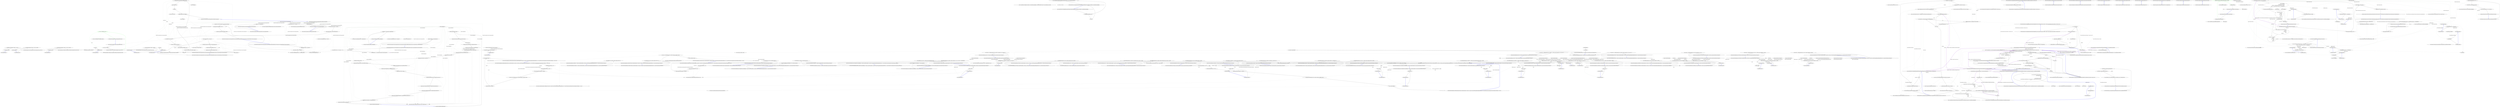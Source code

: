 digraph  {
d88 [cluster="Ninject.Tests.Integration.ConstructorArgumentTests.Process()", color=green, community=0, label="0: return new WeakReference(sword);", span="138-138"];
d86 [cluster="Ninject.Tests.Integration.ConstructorArgumentTests.Process()", label="var sword = new Sword()", span="136-136"];
d87 [cluster="Ninject.Tests.Integration.ConstructorArgumentTests.Process()", label="this.kernel.Get<Barracks>(new WeakConstructorArgument(''weapon'', sword))", span="137-137"];
d89 [cluster="Ninject.Tests.Integration.ConstructorArgumentTests.Process()", label="Exit Ninject.Tests.Integration.ConstructorArgumentTests.Process()", span="134-134"];
d90 [cluster="System.WeakReference.WeakReference(object)", label="Entry System.WeakReference.WeakReference(object)", span="0-0"];
d82 [cluster="Ninject.Tests.Integration.ConstructorArgumentTests.Process()", label="Entry Ninject.Tests.Integration.ConstructorArgumentTests.Process()", span="134-134"];
d8 [cluster="Ninject.Tests.Fakes.Sword.Sword()", label="Entry Ninject.Tests.Fakes.Sword.Sword()", span="4-4"];
d91 [label="Ninject.Tests.Integration.ConstructorArgumentTests", span=""];
d27 [cluster="Ninject.Parameters.WeakConstructorArgument.WeakConstructorArgument(string, object)", label="Entry Ninject.Parameters.WeakConstructorArgument.WeakConstructorArgument(string, object)", span="43-43"];
d49 [cluster="Ninject.Syntax.IResolutionRoot.Get<T>(params Ninject.Parameters.IParameter[])", label="Entry Ninject.Syntax.IResolutionRoot.Get<T>(params Ninject.Parameters.IParameter[])", span="34-34"];
d71 [cluster="Ninject.Tests.Integration.ConstructorArgumentTests.WeakConstructorArgument()", label="var weakReference = this.Process()", span="119-119"];
d5 [cluster="lambda expression", label="new ConstructorArgument(''weapon'', new Sword(), inherited)", span="47-47"];
d10 [cluster="lambda expression", label="new WeakConstructorArgument(''weapon'', new Sword(), inherited)", span="48-48"];
d18 [cluster="lambda expression", label="new Sword()", span="51-51"];
d21 [cluster="lambda expression", label="new ConstructorArgument(''weapon'', new Sword())", span="62-62"];
d25 [cluster="lambda expression", label="new WeakConstructorArgument(''weapon'', new Sword())", span="63-63"];
d33 [cluster="lambda expression", label="new Sword()", span="64-64"];
d1 [cluster="Ninject.Tests.Integration.ConstructorArgumentTests.ConstructorArgumentTests()", label="this.kernel = new StandardKernel()", span="39-39"];
d36 [cluster="Ninject.Tests.Integration.ConstructorArgumentTests.Dispose()", label="this.kernel.Dispose()", span="71-71"];
d40 [cluster="Ninject.Tests.Integration.ConstructorArgumentTests.ConstructorArgumentsArePassedToFirstLevel(System.Func<bool, Ninject.Parameters.IConstructorArgument>)", label="this.kernel.Bind<IWarrior>().To<Samurai>()", span="79-79"];
d41 [cluster="Ninject.Tests.Integration.ConstructorArgumentTests.ConstructorArgumentsArePassedToFirstLevel(System.Func<bool, Ninject.Parameters.IConstructorArgument>)", label="this.kernel.Bind<IWeapon>().To<Dagger>()", span="80-80"];
d42 [cluster="Ninject.Tests.Integration.ConstructorArgumentTests.ConstructorArgumentsArePassedToFirstLevel(System.Func<bool, Ninject.Parameters.IConstructorArgument>)", label="var baracks = this.kernel.Get<Barracks>(constructorArgument(false))", span="82-82"];
d53 [cluster="Ninject.Tests.Integration.ConstructorArgumentTests.ConstructorArgumentsAreNotInheritedIfNotSpecified(System.Func<Ninject.Parameters.IConstructorArgument>)", label="this.kernel.Bind<IWarrior>().To<Samurai>()", span="92-92"];
d54 [cluster="Ninject.Tests.Integration.ConstructorArgumentTests.ConstructorArgumentsAreNotInheritedIfNotSpecified(System.Func<Ninject.Parameters.IConstructorArgument>)", label="Action getAction = () => this.kernel.Get<Barracks>(constructorArgument())", span="94-94"];
d58 [cluster="lambda expression", label="this.kernel.Get<Barracks>(constructorArgument())", span="94-94"];
d62 [cluster="Ninject.Tests.Integration.ConstructorArgumentTests.ConstructorArgumentsAreInheritedIfSpecified(System.Func<bool, Ninject.Parameters.IConstructorArgument>)", label="this.kernel.Bind<IWarrior>().To<Samurai>()", span="103-103"];
d63 [cluster="Ninject.Tests.Integration.ConstructorArgumentTests.ConstructorArgumentsAreInheritedIfSpecified(System.Func<bool, Ninject.Parameters.IConstructorArgument>)", label="var baracks = this.kernel.Get<Barracks>(constructorArgument(true))", span="105-105"];
d68 [cluster="Ninject.Tests.Integration.ConstructorArgumentTests.WeakConstructorArgument()", label="this.kernel.Bind<IWarrior>().To<Samurai>()", span="115-115"];
d69 [cluster="Ninject.Tests.Integration.ConstructorArgumentTests.WeakConstructorArgument()", label="this.kernel.Bind<IWeapon>().To<Dagger>()", span="116-116"];
d70 [cluster="Ninject.Tests.Integration.ConstructorArgumentTests.WeakConstructorArgument()", label="this.kernel.Bind<Barracks>().ToSelf().InSingletonScope()", span="117-117"];
d72 [cluster="Ninject.Tests.Integration.ConstructorArgumentTests.WeakConstructorArgument()", label="var baracks = this.kernel.Get<Barracks>()", span="121-121"];
d75 [cluster="Ninject.Tests.Integration.ConstructorArgumentTests.WeakConstructorArgument()", label="baracks.Weapon.Should().BeSameAs(weakReference.Target)", span="125-125"];
d78 [cluster="Ninject.Tests.Integration.ConstructorArgumentTests.WeakConstructorArgument()", label="weakReference.IsAlive.Should().BeFalse()", span="130-130"];
d4 [cluster="lambda expression", label="Entry lambda expression", span="47-47"];
d6 [cluster="lambda expression", label="Exit lambda expression", span="47-47"];
d7 [cluster="Ninject.Parameters.ConstructorArgument.ConstructorArgument(string, object, bool)", label="Entry Ninject.Parameters.ConstructorArgument.ConstructorArgument(string, object, bool)", span="71-71"];
d9 [cluster="lambda expression", label="Entry lambda expression", span="48-48"];
d11 [cluster="lambda expression", label="Exit lambda expression", span="48-48"];
d12 [cluster="Ninject.Parameters.WeakConstructorArgument.WeakConstructorArgument(string, object, bool)", label="Entry Ninject.Parameters.WeakConstructorArgument.WeakConstructorArgument(string, object, bool)", span="54-54"];
d17 [cluster="lambda expression", label="Entry lambda expression", span="51-51"];
d19 [cluster="lambda expression", label="Exit lambda expression", span="51-51"];
d20 [cluster="lambda expression", label="Entry lambda expression", span="62-62"];
d22 [cluster="lambda expression", label="Exit lambda expression", span="62-62"];
d23 [cluster="Ninject.Parameters.ConstructorArgument.ConstructorArgument(string, object)", label="Entry Ninject.Parameters.ConstructorArgument.ConstructorArgument(string, object)", span="40-40"];
d24 [cluster="lambda expression", label="Entry lambda expression", span="63-63"];
d26 [cluster="lambda expression", label="Exit lambda expression", span="63-63"];
d32 [cluster="lambda expression", label="Entry lambda expression", span="64-64"];
d34 [cluster="lambda expression", label="Exit lambda expression", span="64-64"];
d0 [cluster="Ninject.Tests.Integration.ConstructorArgumentTests.ConstructorArgumentTests()", label="Entry Ninject.Tests.Integration.ConstructorArgumentTests.ConstructorArgumentTests()", span="37-37"];
d2 [cluster="Ninject.Tests.Integration.ConstructorArgumentTests.ConstructorArgumentTests()", label="Exit Ninject.Tests.Integration.ConstructorArgumentTests.ConstructorArgumentTests()", span="37-37"];
d3 [cluster="Ninject.StandardKernel.StandardKernel(params Ninject.Modules.INinjectModule[])", label="Entry Ninject.StandardKernel.StandardKernel(params Ninject.Modules.INinjectModule[])", span="45-45"];
d35 [cluster="Ninject.Tests.Integration.ConstructorArgumentTests.Dispose()", label="Entry Ninject.Tests.Integration.ConstructorArgumentTests.Dispose()", span="69-69"];
d37 [cluster="Ninject.Tests.Integration.ConstructorArgumentTests.Dispose()", label="Exit Ninject.Tests.Integration.ConstructorArgumentTests.Dispose()", span="69-69"];
d38 [cluster="Ninject.Infrastructure.Disposal.DisposableObject.Dispose()", label="Entry Ninject.Infrastructure.Disposal.DisposableObject.Dispose()", span="28-28"];
d39 [cluster="Ninject.Tests.Integration.ConstructorArgumentTests.ConstructorArgumentsArePassedToFirstLevel(System.Func<bool, Ninject.Parameters.IConstructorArgument>)", label="Entry Ninject.Tests.Integration.ConstructorArgumentTests.ConstructorArgumentsArePassedToFirstLevel(System.Func<bool, Ninject.Parameters.IConstructorArgument>)", span="77-77"];
d46 [cluster="Ninject.Syntax.BindingRoot.Bind<T>()", label="Entry Ninject.Syntax.BindingRoot.Bind<T>()", span="49-49"];
d47 [cluster="Ninject.Syntax.IBindingToSyntax<T1>.To<TImplementation>()", label="Entry Ninject.Syntax.IBindingToSyntax<T1>.To<TImplementation>()", span="48-48"];
d43 [cluster="Ninject.Tests.Integration.ConstructorArgumentTests.ConstructorArgumentsArePassedToFirstLevel(System.Func<bool, Ninject.Parameters.IConstructorArgument>)", label="baracks.Weapon.Should().BeOfType<Sword>()", span="84-84"];
d48 [cluster="System.Func<T, TResult>.Invoke(T)", label="Entry System.Func<T, TResult>.Invoke(T)", span="0-0"];
d44 [cluster="Ninject.Tests.Integration.ConstructorArgumentTests.ConstructorArgumentsArePassedToFirstLevel(System.Func<bool, Ninject.Parameters.IConstructorArgument>)", label="baracks.Warrior.Weapon.Should().BeOfType<Dagger>()", span="85-85"];
d52 [cluster="Ninject.Tests.Integration.ConstructorArgumentTests.ConstructorArgumentsAreNotInheritedIfNotSpecified(System.Func<Ninject.Parameters.IConstructorArgument>)", label="Entry Ninject.Tests.Integration.ConstructorArgumentTests.ConstructorArgumentsAreNotInheritedIfNotSpecified(System.Func<Ninject.Parameters.IConstructorArgument>)", span="90-90"];
d55 [cluster="Ninject.Tests.Integration.ConstructorArgumentTests.ConstructorArgumentsAreNotInheritedIfNotSpecified(System.Func<Ninject.Parameters.IConstructorArgument>)", label="getAction.ShouldThrow<ActivationException>()", span="96-96"];
d92 [label="System.Func<Ninject.Parameters.IConstructorArgument>", span=""];
d57 [cluster="lambda expression", label="Entry lambda expression", span="94-94"];
d59 [cluster="lambda expression", label="Exit lambda expression", span="94-94"];
d60 [cluster="System.Func<TResult>.Invoke()", label="Entry System.Func<TResult>.Invoke()", span="0-0"];
d61 [cluster="Ninject.Tests.Integration.ConstructorArgumentTests.ConstructorArgumentsAreInheritedIfSpecified(System.Func<bool, Ninject.Parameters.IConstructorArgument>)", label="Entry Ninject.Tests.Integration.ConstructorArgumentTests.ConstructorArgumentsAreInheritedIfSpecified(System.Func<bool, Ninject.Parameters.IConstructorArgument>)", span="101-101"];
d64 [cluster="Ninject.Tests.Integration.ConstructorArgumentTests.ConstructorArgumentsAreInheritedIfSpecified(System.Func<bool, Ninject.Parameters.IConstructorArgument>)", label="baracks.Weapon.Should().BeOfType<Sword>()", span="107-107"];
d65 [cluster="Ninject.Tests.Integration.ConstructorArgumentTests.ConstructorArgumentsAreInheritedIfSpecified(System.Func<bool, Ninject.Parameters.IConstructorArgument>)", label="baracks.Warrior.Weapon.Should().BeOfType<Sword>()", span="108-108"];
d67 [cluster="Ninject.Tests.Integration.ConstructorArgumentTests.WeakConstructorArgument()", label="Entry Ninject.Tests.Integration.ConstructorArgumentTests.WeakConstructorArgument()", span="113-113"];
d80 [cluster="Ninject.Syntax.IBindingToSyntax<T1>.ToSelf()", label="Entry Ninject.Syntax.IBindingToSyntax<T1>.ToSelf()", span="41-41"];
d81 [cluster="Ninject.Syntax.IBindingInSyntax<T>.InSingletonScope()", label="Entry Ninject.Syntax.IBindingInSyntax<T>.InSingletonScope()", span="40-40"];
d73 [cluster="Ninject.Tests.Integration.ConstructorArgumentTests.WeakConstructorArgument()", label="baracks.Weapon.Should().BeOfType<Sword>()", span="123-123"];
d74 [cluster="Ninject.Tests.Integration.ConstructorArgumentTests.WeakConstructorArgument()", label="baracks.Warrior.Weapon.Should().BeOfType<Dagger>()", span="124-124"];
d76 [cluster="Ninject.Tests.Integration.ConstructorArgumentTests.WeakConstructorArgument()", label="baracks.Weapon = null", span="126-126"];
d50 [cluster="Unk.Should", label="Entry Unk.Should", span=""];
d83 [cluster="Unk.BeSameAs", label="Entry Unk.BeSameAs", span=""];
d77 [cluster="Ninject.Tests.Integration.ConstructorArgumentTests.WeakConstructorArgument()", label="GC.Collect()", span="128-128"];
d79 [cluster="Ninject.Tests.Integration.ConstructorArgumentTests.WeakConstructorArgument()", label="Exit Ninject.Tests.Integration.ConstructorArgumentTests.WeakConstructorArgument()", span="113-113"];
d85 [cluster="Unk.BeFalse", label="Entry Unk.BeFalse", span=""];
d45 [cluster="Ninject.Tests.Integration.ConstructorArgumentTests.ConstructorArgumentsArePassedToFirstLevel(System.Func<bool, Ninject.Parameters.IConstructorArgument>)", label="Exit Ninject.Tests.Integration.ConstructorArgumentTests.ConstructorArgumentsArePassedToFirstLevel(System.Func<bool, Ninject.Parameters.IConstructorArgument>)", span="77-77"];
d51 [cluster="Unk.>", label="Entry Unk.>", span=""];
d56 [cluster="Ninject.Tests.Integration.ConstructorArgumentTests.ConstructorArgumentsAreNotInheritedIfNotSpecified(System.Func<Ninject.Parameters.IConstructorArgument>)", label="Exit Ninject.Tests.Integration.ConstructorArgumentTests.ConstructorArgumentsAreNotInheritedIfNotSpecified(System.Func<Ninject.Parameters.IConstructorArgument>)", span="90-90"];
d66 [cluster="Ninject.Tests.Integration.ConstructorArgumentTests.ConstructorArgumentsAreInheritedIfSpecified(System.Func<bool, Ninject.Parameters.IConstructorArgument>)", label="Exit Ninject.Tests.Integration.ConstructorArgumentTests.ConstructorArgumentsAreInheritedIfSpecified(System.Func<bool, Ninject.Parameters.IConstructorArgument>)", span="101-101"];
d84 [cluster="System.GC.Collect()", label="Entry System.GC.Collect()", span="0-0"];
m0_48 [cluster="System.Reflection.MethodBase.Invoke(object, System.Reflection.BindingFlags, System.Reflection.Binder, object[], System.Globalization.CultureInfo)", file="ExtensionsForMemberInfo.cs", label="Entry System.Reflection.MethodBase.Invoke(object, System.Reflection.BindingFlags, System.Reflection.Binder, object[], System.Globalization.CultureInfo)", span="0-0"];
m0_78 [cluster="System.Collections.Generic.List<T>.List()", file="ExtensionsForMemberInfo.cs", label="Entry System.Collections.Generic.List<T>.List()", span="0-0"];
m0_29 [cluster="Ninject.Infrastructure.Language.ExtensionsForMemberInfo.GetCustomAttributesExtended(System.Reflection.MemberInfo, System.Type, bool)", file="ExtensionsForMemberInfo.cs", label="Entry Ninject.Infrastructure.Language.ExtensionsForMemberInfo.GetCustomAttributesExtended(System.Reflection.MemberInfo, System.Type, bool)", span="180-180"];
m0_30 [cluster="Ninject.Infrastructure.Language.ExtensionsForMemberInfo.GetCustomAttributesExtended(System.Reflection.MemberInfo, System.Type, bool)", file="ExtensionsForMemberInfo.cs", label="return Attribute.GetCustomAttributes(member, attributeType, inherited);", span="183-183"];
m0_31 [cluster="Ninject.Infrastructure.Language.ExtensionsForMemberInfo.GetCustomAttributesExtended(System.Reflection.MemberInfo, System.Type, bool)", file="ExtensionsForMemberInfo.cs", label="Exit Ninject.Infrastructure.Language.ExtensionsForMemberInfo.GetCustomAttributesExtended(System.Reflection.MemberInfo, System.Type, bool)", span="180-180"];
m0_93 [cluster="object.GetType()", file="ExtensionsForMemberInfo.cs", label="Entry object.GetType()", span="0-0"];
m0_80 [cluster="System.Reflection.MemberInfo.GetCustomAttributes(System.Type, bool)", file="ExtensionsForMemberInfo.cs", label="Entry System.Reflection.MemberInfo.GetCustomAttributes(System.Type, bool)", span="0-0"];
m0_94 [cluster="System.Collections.Generic.Dictionary<TKey, TValue>.ContainsKey(TKey)", file="ExtensionsForMemberInfo.cs", label="Entry System.Collections.Generic.Dictionary<TKey, TValue>.ContainsKey(TKey)", span="0-0"];
m0_27 [cluster="System.Reflection.PropertyInfo.GetGetMethod(bool)", file="ExtensionsForMemberInfo.cs", label="Entry System.Reflection.PropertyInfo.GetGetMethod(bool)", span="0-0"];
m0_41 [cluster="System.Reflection.MethodInfo.GetParentDefinition(System.Reflection.BindingFlags)", file="ExtensionsForMemberInfo.cs", label="Entry System.Reflection.MethodInfo.GetParentDefinition(System.Reflection.BindingFlags)", span="225-225"];
m0_82 [cluster="Ninject.Infrastructure.Language.ExtensionsForMemberInfo.AddAttributes(System.Collections.Generic.List<object>, object[], System.Collections.Generic.Dictionary<System.Type, bool>)", file="ExtensionsForMemberInfo.cs", label="Entry Ninject.Infrastructure.Language.ExtensionsForMemberInfo.AddAttributes(System.Collections.Generic.List<object>, object[], System.Collections.Generic.Dictionary<System.Type, bool>)", span="344-344"];
m0_86 [cluster="Ninject.Infrastructure.Language.ExtensionsForMemberInfo.AddAttributes(System.Collections.Generic.List<object>, object[], System.Collections.Generic.Dictionary<System.Type, bool>)", file="ExtensionsForMemberInfo.cs", label=customAttributes, span="359-359"];
m0_88 [cluster="Ninject.Infrastructure.Language.ExtensionsForMemberInfo.AddAttributes(System.Collections.Generic.List<object>, object[], System.Collections.Generic.Dictionary<System.Type, bool>)", file="ExtensionsForMemberInfo.cs", label="!attributeUsages.ContainsKey(type)", span="362-362"];
m0_89 [cluster="Ninject.Infrastructure.Language.ExtensionsForMemberInfo.AddAttributes(System.Collections.Generic.List<object>, object[], System.Collections.Generic.Dictionary<System.Type, bool>)", file="ExtensionsForMemberInfo.cs", label="attributeUsages[type] = InternalGetAttributeUsage(type).Inherited", span="364-364"];
m0_90 [cluster="Ninject.Infrastructure.Language.ExtensionsForMemberInfo.AddAttributes(System.Collections.Generic.List<object>, object[], System.Collections.Generic.Dictionary<System.Type, bool>)", file="ExtensionsForMemberInfo.cs", label="attributeUsages[type]", span="367-367"];
m0_91 [cluster="Ninject.Infrastructure.Language.ExtensionsForMemberInfo.AddAttributes(System.Collections.Generic.List<object>, object[], System.Collections.Generic.Dictionary<System.Type, bool>)", file="ExtensionsForMemberInfo.cs", label="attributes.Add(attribute)", span="369-369"];
m0_87 [cluster="Ninject.Infrastructure.Language.ExtensionsForMemberInfo.AddAttributes(System.Collections.Generic.List<object>, object[], System.Collections.Generic.Dictionary<System.Type, bool>)", file="ExtensionsForMemberInfo.cs", label="Type type = attribute.GetType()", span="361-361"];
m0_92 [cluster="Ninject.Infrastructure.Language.ExtensionsForMemberInfo.AddAttributes(System.Collections.Generic.List<object>, object[], System.Collections.Generic.Dictionary<System.Type, bool>)", file="ExtensionsForMemberInfo.cs", label="Exit Ninject.Infrastructure.Language.ExtensionsForMemberInfo.AddAttributes(System.Collections.Generic.List<object>, object[], System.Collections.Generic.Dictionary<System.Type, bool>)", span="344-344"];
m0_32 [cluster="System.Attribute.GetCustomAttributes(System.Reflection.MemberInfo, System.Type, bool)", file="ExtensionsForMemberInfo.cs", label="Entry System.Attribute.GetCustomAttributes(System.Reflection.MemberInfo, System.Type, bool)", span="0-0"];
m0_3 [cluster="System.Reflection.MemberInfo.HasAttribute(System.Type)", file="ExtensionsForMemberInfo.cs", label="Entry System.Reflection.MemberInfo.HasAttribute(System.Type)", span="73-73"];
m0_12 [cluster="Ninject.Infrastructure.Language.ExtensionsForMemberInfo.GetPropertyFromDeclaredType(System.Reflection.MemberInfo, System.Reflection.PropertyInfo, System.Reflection.BindingFlags)", file="ExtensionsForMemberInfo.cs", label="Entry Ninject.Infrastructure.Language.ExtensionsForMemberInfo.GetPropertyFromDeclaredType(System.Reflection.MemberInfo, System.Reflection.PropertyInfo, System.Reflection.BindingFlags)", span="99-99"];
m0_13 [cluster="Ninject.Infrastructure.Language.ExtensionsForMemberInfo.GetPropertyFromDeclaredType(System.Reflection.MemberInfo, System.Reflection.PropertyInfo, System.Reflection.BindingFlags)", file="ExtensionsForMemberInfo.cs", label="return memberInfo.DeclaringType.GetProperty(\r\n                propertyDefinition.Name,\r\n                flags,\r\n                null,\r\n                propertyDefinition.PropertyType,\r\n                propertyDefinition.GetIndexParameters().Select(parameter => parameter.ParameterType).ToArray(),\r\n                null);", span="120-126"];
m0_14 [cluster="Ninject.Infrastructure.Language.ExtensionsForMemberInfo.GetPropertyFromDeclaredType(System.Reflection.MemberInfo, System.Reflection.PropertyInfo, System.Reflection.BindingFlags)", file="ExtensionsForMemberInfo.cs", label="Exit Ninject.Infrastructure.Language.ExtensionsForMemberInfo.GetPropertyFromDeclaredType(System.Reflection.MemberInfo, System.Reflection.PropertyInfo, System.Reflection.BindingFlags)", span="99-99"];
m0_11 [cluster="System.Reflection.MemberInfo.IsDefined(System.Type, bool)", file="ExtensionsForMemberInfo.cs", label="Entry System.Reflection.MemberInfo.IsDefined(System.Type, bool)", span="0-0"];
m0_61 [cluster="Ninject.Infrastructure.Language.ExtensionsForMemberInfo.InternalGetAttributeUsage(System.Type)", file="ExtensionsForMemberInfo.cs", label="Entry Ninject.Infrastructure.Language.ExtensionsForMemberInfo.InternalGetAttributeUsage(System.Type)", span="374-374"];
m0_96 [cluster="Ninject.Infrastructure.Language.ExtensionsForMemberInfo.InternalGetAttributeUsage(System.Type)", file="ExtensionsForMemberInfo.cs", label="object[] customAttributes = type.GetCustomAttributes(typeof(AttributeUsageAttribute), true)", span="377-377"];
m0_97 [cluster="Ninject.Infrastructure.Language.ExtensionsForMemberInfo.InternalGetAttributeUsage(System.Type)", file="ExtensionsForMemberInfo.cs", label="return (AttributeUsageAttribute)customAttributes[0];", span="378-378"];
m0_98 [cluster="Ninject.Infrastructure.Language.ExtensionsForMemberInfo.InternalGetAttributeUsage(System.Type)", file="ExtensionsForMemberInfo.cs", label="Exit Ninject.Infrastructure.Language.ExtensionsForMemberInfo.InternalGetAttributeUsage(System.Type)", span="374-374"];
m0_62 [cluster="Ninject.Infrastructure.Language.ExtensionsForMemberInfo.GetCustomAttributes(System.Reflection.PropertyInfo, System.Type, bool)", file="ExtensionsForMemberInfo.cs", label="Entry Ninject.Infrastructure.Language.ExtensionsForMemberInfo.GetCustomAttributes(System.Reflection.PropertyInfo, System.Type, bool)", span="307-307"];
m0_63 [cluster="Ninject.Infrastructure.Language.ExtensionsForMemberInfo.GetCustomAttributes(System.Reflection.PropertyInfo, System.Type, bool)", file="ExtensionsForMemberInfo.cs", label=inherit, span="309-309"];
m0_64 [cluster="Ninject.Infrastructure.Language.ExtensionsForMemberInfo.GetCustomAttributes(System.Reflection.PropertyInfo, System.Type, bool)", file="ExtensionsForMemberInfo.cs", label="InternalGetAttributeUsage(attributeType).Inherited", span="311-311"];
m0_67 [cluster="Ninject.Infrastructure.Language.ExtensionsForMemberInfo.GetCustomAttributes(System.Reflection.PropertyInfo, System.Type, bool)", file="ExtensionsForMemberInfo.cs", label="attributes.AddRange(propertyInfo.GetCustomAttributes(attributeType, false))", span="319-319"];
m0_68 [cluster="Ninject.Infrastructure.Language.ExtensionsForMemberInfo.GetCustomAttributes(System.Reflection.PropertyInfo, System.Type, bool)", file="ExtensionsForMemberInfo.cs", label="var info = GetParentDefinition(propertyInfo)", span="320-320"];
m0_70 [cluster="Ninject.Infrastructure.Language.ExtensionsForMemberInfo.GetCustomAttributes(System.Reflection.PropertyInfo, System.Type, bool)", file="ExtensionsForMemberInfo.cs", label="var customAttributes = info.GetCustomAttributes(attributeType, false)", span="324-324"];
m0_73 [cluster="Ninject.Infrastructure.Language.ExtensionsForMemberInfo.GetCustomAttributes(System.Reflection.PropertyInfo, System.Type, bool)", file="ExtensionsForMemberInfo.cs", label="var result = Array.CreateInstance(attributeType, attributes.Count) as object[]", span="330-330"];
m0_76 [cluster="Ninject.Infrastructure.Language.ExtensionsForMemberInfo.GetCustomAttributes(System.Reflection.PropertyInfo, System.Type, bool)", file="ExtensionsForMemberInfo.cs", label="return propertyInfo.GetCustomAttributes(attributeType, inherit);", span="340-340"];
m0_65 [cluster="Ninject.Infrastructure.Language.ExtensionsForMemberInfo.GetCustomAttributes(System.Reflection.PropertyInfo, System.Type, bool)", file="ExtensionsForMemberInfo.cs", label="var attributes = new List<object>()", span="314-314"];
m0_66 [cluster="Ninject.Infrastructure.Language.ExtensionsForMemberInfo.GetCustomAttributes(System.Reflection.PropertyInfo, System.Type, bool)", file="ExtensionsForMemberInfo.cs", label="var attributeUsages = new Dictionary<Type, bool>()", span="318-318"];
m0_71 [cluster="Ninject.Infrastructure.Language.ExtensionsForMemberInfo.GetCustomAttributes(System.Reflection.PropertyInfo, System.Type, bool)", file="ExtensionsForMemberInfo.cs", label="AddAttributes(attributes, customAttributes, attributeUsages)", span="325-325"];
m0_74 [cluster="Ninject.Infrastructure.Language.ExtensionsForMemberInfo.GetCustomAttributes(System.Reflection.PropertyInfo, System.Type, bool)", file="ExtensionsForMemberInfo.cs", label="Array.Copy(attributes.ToArray(), result, result.Length)", span="331-331"];
m0_69 [cluster="Ninject.Infrastructure.Language.ExtensionsForMemberInfo.GetCustomAttributes(System.Reflection.PropertyInfo, System.Type, bool)", file="ExtensionsForMemberInfo.cs", label="info != null", span="321-321"];
m0_72 [cluster="Ninject.Infrastructure.Language.ExtensionsForMemberInfo.GetCustomAttributes(System.Reflection.PropertyInfo, System.Type, bool)", file="ExtensionsForMemberInfo.cs", label="info = GetParentDefinition(info)", span="322-322"];
m0_75 [cluster="Ninject.Infrastructure.Language.ExtensionsForMemberInfo.GetCustomAttributes(System.Reflection.PropertyInfo, System.Type, bool)", file="ExtensionsForMemberInfo.cs", label="return result;", span="332-332"];
m0_77 [cluster="Ninject.Infrastructure.Language.ExtensionsForMemberInfo.GetCustomAttributes(System.Reflection.PropertyInfo, System.Type, bool)", file="ExtensionsForMemberInfo.cs", label="Exit Ninject.Infrastructure.Language.ExtensionsForMemberInfo.GetCustomAttributes(System.Reflection.PropertyInfo, System.Type, bool)", span="307-307"];
m0_17 [cluster="Unk.ToArray", file="ExtensionsForMemberInfo.cs", label="Entry Unk.ToArray", span=""];
m0_4 [cluster="Ninject.Infrastructure.Language.ExtensionsForMemberInfo.HasAttribute(System.Reflection.MemberInfo, System.Type)", file="ExtensionsForMemberInfo.cs", label="Entry Ninject.Infrastructure.Language.ExtensionsForMemberInfo.HasAttribute(System.Reflection.MemberInfo, System.Type)", span="73-73"];
m0_5 [cluster="Ninject.Infrastructure.Language.ExtensionsForMemberInfo.HasAttribute(System.Reflection.MemberInfo, System.Type)", file="ExtensionsForMemberInfo.cs", label="var propertyInfo = member as PropertyInfo", span="75-75"];
m0_7 [cluster="Ninject.Infrastructure.Language.ExtensionsForMemberInfo.HasAttribute(System.Reflection.MemberInfo, System.Type)", file="ExtensionsForMemberInfo.cs", label="return IsDefined(propertyInfo, type, true);", span="78-78"];
m0_8 [cluster="Ninject.Infrastructure.Language.ExtensionsForMemberInfo.HasAttribute(System.Reflection.MemberInfo, System.Type)", file="ExtensionsForMemberInfo.cs", label="return member.IsDefined(type, true);", span="89-89"];
m0_6 [cluster="Ninject.Infrastructure.Language.ExtensionsForMemberInfo.HasAttribute(System.Reflection.MemberInfo, System.Type)", file="ExtensionsForMemberInfo.cs", label="propertyInfo != null", span="76-76"];
m0_9 [cluster="Ninject.Infrastructure.Language.ExtensionsForMemberInfo.HasAttribute(System.Reflection.MemberInfo, System.Type)", file="ExtensionsForMemberInfo.cs", label="Exit Ninject.Infrastructure.Language.ExtensionsForMemberInfo.HasAttribute(System.Reflection.MemberInfo, System.Type)", span="73-73"];
m0_15 [cluster="System.Reflection.PropertyInfo.GetIndexParameters()", file="ExtensionsForMemberInfo.cs", label="Entry System.Reflection.PropertyInfo.GetIndexParameters()", span="0-0"];
m0_28 [cluster="System.Reflection.PropertyInfo.GetSetMethod(bool)", file="ExtensionsForMemberInfo.cs", label="Entry System.Reflection.PropertyInfo.GetSetMethod(bool)", span="0-0"];
m0_83 [cluster="System.Array.CreateInstance(System.Type, int)", file="ExtensionsForMemberInfo.cs", label="Entry System.Array.CreateInstance(System.Type, int)", span="0-0"];
m0_79 [cluster="System.Collections.Generic.Dictionary<TKey, TValue>.Dictionary()", file="ExtensionsForMemberInfo.cs", label="Entry System.Collections.Generic.Dictionary<TKey, TValue>.Dictionary()", span="0-0"];
m0_84 [cluster="System.Collections.Generic.List<T>.ToArray()", file="ExtensionsForMemberInfo.cs", label="Entry System.Collections.Generic.List<T>.ToArray()", span="0-0"];
m0_10 [cluster="Ninject.Infrastructure.Language.ExtensionsForMemberInfo.IsDefined(System.Reflection.PropertyInfo, System.Type, bool)", file="ExtensionsForMemberInfo.cs", label="Entry Ninject.Infrastructure.Language.ExtensionsForMemberInfo.IsDefined(System.Reflection.PropertyInfo, System.Type, bool)", span="272-272"];
m0_49 [cluster="Ninject.Infrastructure.Language.ExtensionsForMemberInfo.IsDefined(System.Reflection.PropertyInfo, System.Type, bool)", file="ExtensionsForMemberInfo.cs", label="element.IsDefined(attributeType, false)", span="274-274"];
m0_51 [cluster="Ninject.Infrastructure.Language.ExtensionsForMemberInfo.IsDefined(System.Reflection.PropertyInfo, System.Type, bool)", file="ExtensionsForMemberInfo.cs", label=inherit, span="279-279"];
m0_52 [cluster="Ninject.Infrastructure.Language.ExtensionsForMemberInfo.IsDefined(System.Reflection.PropertyInfo, System.Type, bool)", file="ExtensionsForMemberInfo.cs", label="!InternalGetAttributeUsage(attributeType).Inherited", span="281-281"];
m0_54 [cluster="Ninject.Infrastructure.Language.ExtensionsForMemberInfo.IsDefined(System.Reflection.PropertyInfo, System.Type, bool)", file="ExtensionsForMemberInfo.cs", label="var info = GetParentDefinition(element)", span="286-286"];
m0_56 [cluster="Ninject.Infrastructure.Language.ExtensionsForMemberInfo.IsDefined(System.Reflection.PropertyInfo, System.Type, bool)", file="ExtensionsForMemberInfo.cs", label="info.IsDefined(attributeType, false)", span="290-290"];
m0_50 [cluster="Ninject.Infrastructure.Language.ExtensionsForMemberInfo.IsDefined(System.Reflection.PropertyInfo, System.Type, bool)", file="ExtensionsForMemberInfo.cs", label="return true;", span="276-276"];
m0_59 [cluster="Ninject.Infrastructure.Language.ExtensionsForMemberInfo.IsDefined(System.Reflection.PropertyInfo, System.Type, bool)", file="ExtensionsForMemberInfo.cs", label="return false;", span="298-298"];
m0_53 [cluster="Ninject.Infrastructure.Language.ExtensionsForMemberInfo.IsDefined(System.Reflection.PropertyInfo, System.Type, bool)", file="ExtensionsForMemberInfo.cs", label="return false;", span="283-283"];
m0_55 [cluster="Ninject.Infrastructure.Language.ExtensionsForMemberInfo.IsDefined(System.Reflection.PropertyInfo, System.Type, bool)", file="ExtensionsForMemberInfo.cs", label="info != null", span="287-287"];
m0_58 [cluster="Ninject.Infrastructure.Language.ExtensionsForMemberInfo.IsDefined(System.Reflection.PropertyInfo, System.Type, bool)", file="ExtensionsForMemberInfo.cs", label="info = GetParentDefinition(info)", span="288-288"];
m0_57 [cluster="Ninject.Infrastructure.Language.ExtensionsForMemberInfo.IsDefined(System.Reflection.PropertyInfo, System.Type, bool)", file="ExtensionsForMemberInfo.cs", label="return true;", span="292-292"];
m0_60 [cluster="Ninject.Infrastructure.Language.ExtensionsForMemberInfo.IsDefined(System.Reflection.PropertyInfo, System.Type, bool)", file="ExtensionsForMemberInfo.cs", label="Exit Ninject.Infrastructure.Language.ExtensionsForMemberInfo.IsDefined(System.Reflection.PropertyInfo, System.Type, bool)", span="272-272"];
m0_18 [cluster="Unk.GetProperty", file="ExtensionsForMemberInfo.cs", label="Entry Unk.GetProperty", span=""];
m0_43 [cluster="Ninject.Infrastructure.Language.ExtensionsForMemberInfo.GetParentDefinition(System.Reflection.MethodInfo, System.Reflection.BindingFlags)", file="ExtensionsForMemberInfo.cs", label="Entry Ninject.Infrastructure.Language.ExtensionsForMemberInfo.GetParentDefinition(System.Reflection.MethodInfo, System.Reflection.BindingFlags)", span="225-225"];
m0_44 [cluster="Ninject.Infrastructure.Language.ExtensionsForMemberInfo.GetParentDefinition(System.Reflection.MethodInfo, System.Reflection.BindingFlags)", file="ExtensionsForMemberInfo.cs", label="ParentDefinitionMethodInfo == null", span="261-261"];
m0_46 [cluster="Ninject.Infrastructure.Language.ExtensionsForMemberInfo.GetParentDefinition(System.Reflection.MethodInfo, System.Reflection.BindingFlags)", file="ExtensionsForMemberInfo.cs", label="return (MethodInfo)ParentDefinitionMethodInfo.Invoke(method, flags, null, null, CultureInfo.InvariantCulture);", span="266-266"];
m0_45 [cluster="Ninject.Infrastructure.Language.ExtensionsForMemberInfo.GetParentDefinition(System.Reflection.MethodInfo, System.Reflection.BindingFlags)", file="ExtensionsForMemberInfo.cs", label="return null;", span="263-263"];
m0_47 [cluster="Ninject.Infrastructure.Language.ExtensionsForMemberInfo.GetParentDefinition(System.Reflection.MethodInfo, System.Reflection.BindingFlags)", file="ExtensionsForMemberInfo.cs", label="Exit Ninject.Infrastructure.Language.ExtensionsForMemberInfo.GetParentDefinition(System.Reflection.MethodInfo, System.Reflection.BindingFlags)", span="225-225"];
m0_0 [cluster="Ninject.Infrastructure.Language.ExtensionsForMemberInfo.HasAttribute<T>(System.Reflection.MemberInfo)", file="ExtensionsForMemberInfo.cs", label="Entry Ninject.Infrastructure.Language.ExtensionsForMemberInfo.HasAttribute<T>(System.Reflection.MemberInfo)", span="60-60"];
m0_1 [cluster="Ninject.Infrastructure.Language.ExtensionsForMemberInfo.HasAttribute<T>(System.Reflection.MemberInfo)", file="ExtensionsForMemberInfo.cs", label="return member.HasAttribute(typeof(T));", span="62-62"];
m0_2 [cluster="Ninject.Infrastructure.Language.ExtensionsForMemberInfo.HasAttribute<T>(System.Reflection.MemberInfo)", file="ExtensionsForMemberInfo.cs", label="Exit Ninject.Infrastructure.Language.ExtensionsForMemberInfo.HasAttribute<T>(System.Reflection.MemberInfo)", span="60-60"];
m0_22 [cluster="Ninject.Infrastructure.Language.ExtensionsForMemberInfo.IsPrivate(System.Reflection.PropertyInfo)", file="ExtensionsForMemberInfo.cs", label="Entry Ninject.Infrastructure.Language.ExtensionsForMemberInfo.IsPrivate(System.Reflection.PropertyInfo)", span="153-153"];
m0_23 [cluster="Ninject.Infrastructure.Language.ExtensionsForMemberInfo.IsPrivate(System.Reflection.PropertyInfo)", file="ExtensionsForMemberInfo.cs", label="var getMethod = propertyInfo.GetGetMethod(true)", span="156-156"];
m0_24 [cluster="Ninject.Infrastructure.Language.ExtensionsForMemberInfo.IsPrivate(System.Reflection.PropertyInfo)", file="ExtensionsForMemberInfo.cs", label="var setMethod = propertyInfo.GetSetMethod(true)", span="157-157"];
m0_25 [cluster="Ninject.Infrastructure.Language.ExtensionsForMemberInfo.IsPrivate(System.Reflection.PropertyInfo)", file="ExtensionsForMemberInfo.cs", label="return (getMethod == null || getMethod.IsPrivate) && (setMethod == null || setMethod.IsPrivate);", span="162-162"];
m0_26 [cluster="Ninject.Infrastructure.Language.ExtensionsForMemberInfo.IsPrivate(System.Reflection.PropertyInfo)", file="ExtensionsForMemberInfo.cs", label="Exit Ninject.Infrastructure.Language.ExtensionsForMemberInfo.IsPrivate(System.Reflection.PropertyInfo)", span="153-153"];
m0_33 [cluster="Ninject.Infrastructure.Language.ExtensionsForMemberInfo.GetParentDefinition(System.Reflection.PropertyInfo)", file="ExtensionsForMemberInfo.cs", label="Entry Ninject.Infrastructure.Language.ExtensionsForMemberInfo.GetParentDefinition(System.Reflection.PropertyInfo)", span="196-196"];
m0_34 [cluster="Ninject.Infrastructure.Language.ExtensionsForMemberInfo.GetParentDefinition(System.Reflection.PropertyInfo)", file="ExtensionsForMemberInfo.cs", label="var propertyMethod = property.GetGetMethod(true) ?? property.GetSetMethod(true)", span="200-200"];
m0_38 [cluster="Ninject.Infrastructure.Language.ExtensionsForMemberInfo.GetParentDefinition(System.Reflection.PropertyInfo)", file="ExtensionsForMemberInfo.cs", label="return propertyMethod.GetPropertyFromDeclaredType(property\r\n#if !WINRT\r\n                        , Flags\r\n#endif\r\n                        );", span="214-218"];
m0_35 [cluster="Ninject.Infrastructure.Language.ExtensionsForMemberInfo.GetParentDefinition(System.Reflection.PropertyInfo)", file="ExtensionsForMemberInfo.cs", label="propertyMethod != null", span="205-205"];
m0_36 [cluster="Ninject.Infrastructure.Language.ExtensionsForMemberInfo.GetParentDefinition(System.Reflection.PropertyInfo)", file="ExtensionsForMemberInfo.cs", label="propertyMethod = propertyMethod.GetParentDefinition(\r\n#if !WINRT\r\n                    Flags\r\n#endif\r\n                    )", span="207-211"];
m0_39 [cluster="Ninject.Infrastructure.Language.ExtensionsForMemberInfo.GetParentDefinition(System.Reflection.PropertyInfo)", file="ExtensionsForMemberInfo.cs", label="return null;", span="222-222"];
m0_37 [cluster="Ninject.Infrastructure.Language.ExtensionsForMemberInfo.GetParentDefinition(System.Reflection.PropertyInfo)", file="ExtensionsForMemberInfo.cs", label="propertyMethod != null", span="212-212"];
m0_40 [cluster="Ninject.Infrastructure.Language.ExtensionsForMemberInfo.GetParentDefinition(System.Reflection.PropertyInfo)", file="ExtensionsForMemberInfo.cs", label="Exit Ninject.Infrastructure.Language.ExtensionsForMemberInfo.GetParentDefinition(System.Reflection.PropertyInfo)", span="196-196"];
m0_19 [cluster="lambda expression", file="ExtensionsForMemberInfo.cs", label="Entry lambda expression", span="125-125"];
m0_20 [cluster="lambda expression", file="ExtensionsForMemberInfo.cs", label="parameter.ParameterType", span="125-125"];
m0_21 [cluster="lambda expression", file="ExtensionsForMemberInfo.cs", label="Exit lambda expression", span="125-125"];
m0_16 [cluster="Unk.Select", file="ExtensionsForMemberInfo.cs", label="Entry Unk.Select", span=""];
m0_81 [cluster="System.Collections.Generic.List<T>.AddRange(System.Collections.Generic.IEnumerable<T>)", file="ExtensionsForMemberInfo.cs", label="Entry System.Collections.Generic.List<T>.AddRange(System.Collections.Generic.IEnumerable<T>)", span="0-0"];
m0_95 [cluster="System.Collections.Generic.List<T>.Add(T)", file="ExtensionsForMemberInfo.cs", label="Entry System.Collections.Generic.List<T>.Add(T)", span="0-0"];
m0_85 [cluster="System.Array.Copy(System.Array, System.Array, int)", file="ExtensionsForMemberInfo.cs", label="Entry System.Array.Copy(System.Array, System.Array, int)", span="0-0"];
m0_42 [cluster="System.Reflection.MemberInfo.GetPropertyFromDeclaredType(System.Reflection.PropertyInfo, System.Reflection.BindingFlags)", file="ExtensionsForMemberInfo.cs", label="Entry System.Reflection.MemberInfo.GetPropertyFromDeclaredType(System.Reflection.PropertyInfo, System.Reflection.BindingFlags)", span="99-99"];
m1_30 [cluster="Ninject.Syntax.IBindingToSyntax<T>.ToConstant(T)", file="ExtensionsForMemberInfoTest.cs", label="Entry Ninject.Syntax.IBindingToSyntax<T>.ToConstant(T)", span="14-14"];
m1_4 [cluster="Ninject.StandardKernel.AddComponents()", file="ExtensionsForMemberInfoTest.cs", label="Entry Ninject.StandardKernel.AddComponents()", span="19-19"];
m1_5 [cluster="Ninject.StandardKernel.AddComponents()", file="ExtensionsForMemberInfoTest.cs", label="Components.Add<IPipeline, Pipeline>()", span="21-21"];
m1_6 [cluster="Ninject.StandardKernel.AddComponents()", file="ExtensionsForMemberInfoTest.cs", label="Components.Add<IActivationStrategy, PropertyInjectionStrategy>()", span="22-22"];
m1_7 [cluster="Ninject.StandardKernel.AddComponents()", file="ExtensionsForMemberInfoTest.cs", label="Components.Add<IActivationStrategy, MethodInjectionStrategy>()", span="23-23"];
m1_8 [cluster="Ninject.StandardKernel.AddComponents()", file="ExtensionsForMemberInfoTest.cs", label="Components.Add<IActivationStrategy, InitializableStrategy>()", span="24-24"];
m1_9 [cluster="Ninject.StandardKernel.AddComponents()", file="ExtensionsForMemberInfoTest.cs", label="Components.Add<IActivationStrategy, StartableStrategy>()", span="25-25"];
m1_10 [cluster="Ninject.StandardKernel.AddComponents()", file="ExtensionsForMemberInfoTest.cs", label="Components.Add<IActivationStrategy, DisposableStrategy>()", span="26-26"];
m1_11 [cluster="Ninject.StandardKernel.AddComponents()", file="ExtensionsForMemberInfoTest.cs", label="Components.Add<ICache, Cache>()", span="28-28"];
m1_12 [cluster="Ninject.StandardKernel.AddComponents()", file="ExtensionsForMemberInfoTest.cs", label="Components.Add<ICachePruner, CachePruner>()", span="29-29"];
m1_13 [cluster="Ninject.StandardKernel.AddComponents()", file="ExtensionsForMemberInfoTest.cs", label="Components.Add<IPlanner, Planner>()", span="31-31"];
m1_14 [cluster="Ninject.StandardKernel.AddComponents()", file="ExtensionsForMemberInfoTest.cs", label="Components.Add<IPlanningStrategy, ConstructorReflectionStrategy>()", span="32-32"];
m1_15 [cluster="Ninject.StandardKernel.AddComponents()", file="ExtensionsForMemberInfoTest.cs", label="Components.Add<IPlanningStrategy, PropertyReflectionStrategy>()", span="33-33"];
m1_16 [cluster="Ninject.StandardKernel.AddComponents()", file="ExtensionsForMemberInfoTest.cs", label="Components.Add<IPlanningStrategy, MethodReflectionStrategy>()", span="34-34"];
m1_17 [cluster="Ninject.StandardKernel.AddComponents()", file="ExtensionsForMemberInfoTest.cs", label="Components.Add<ISelector, Selector>()", span="36-36"];
m1_18 [cluster="Ninject.StandardKernel.AddComponents()", file="ExtensionsForMemberInfoTest.cs", label="Components.Add<IConstructorScorer, StandardConstructorScorer>()", span="37-37"];
m1_19 [cluster="Ninject.StandardKernel.AddComponents()", file="ExtensionsForMemberInfoTest.cs", label="Components.Add<IPropertyInjectionHeuristic, StandardPropertyInjectionHeuristic>()", span="38-38"];
m1_20 [cluster="Ninject.StandardKernel.AddComponents()", file="ExtensionsForMemberInfoTest.cs", label="Components.Add<IMethodInjectionHeuristic, StandardMethodInjectionHeuristic>()", span="39-39"];
m1_21 [cluster="Ninject.StandardKernel.AddComponents()", file="ExtensionsForMemberInfoTest.cs", label="Components.Add<IMethodInterceptionHeuristic, StandardMethodInterceptionHeuristic>()", span="40-40"];
m1_22 [cluster="Ninject.StandardKernel.AddComponents()", file="ExtensionsForMemberInfoTest.cs", label="Components.Add<IInjectorFactory, StandardInjectorFactory>()", span="42-42"];
m1_23 [cluster="Ninject.StandardKernel.AddComponents()", file="ExtensionsForMemberInfoTest.cs", label="Components.Add<IAdviceRegistry, AdviceRegistry>()", span="43-43"];
m1_24 [cluster="Ninject.StandardKernel.AddComponents()", file="ExtensionsForMemberInfoTest.cs", label="Exit Ninject.StandardKernel.AddComponents()", span="19-19"];
m1_0 [cluster="Ninject.StandardKernel.StandardKernel(params Ninject.Modules.IModule[])", file="ExtensionsForMemberInfoTest.cs", label="Entry Ninject.StandardKernel.StandardKernel(params Ninject.Modules.IModule[])", span="16-16"];
m1_1 [cluster="Ninject.StandardKernel.StandardKernel(params Ninject.Modules.IModule[])", file="ExtensionsForMemberInfoTest.cs", label="Exit Ninject.StandardKernel.StandardKernel(params Ninject.Modules.IModule[])", span="16-16"];
m1_25 [cluster="Ninject.Components.IComponentContainer.Add<TService, TImplementation>()", file="ExtensionsForMemberInfoTest.cs", label="Entry Ninject.Components.IComponentContainer.Add<TService, TImplementation>()", span="9-9"];
m1_29 [cluster="Ninject.KernelBase.Bind<T>()", file="ExtensionsForMemberInfoTest.cs", label="Entry Ninject.KernelBase.Bind<T>()", span="124-124"];
m1_26 [cluster="Ninject.StandardKernel.RegisterSpecialBindings()", file="ExtensionsForMemberInfoTest.cs", label="Entry Ninject.StandardKernel.RegisterSpecialBindings()", span="46-46"];
m1_27 [cluster="Ninject.StandardKernel.RegisterSpecialBindings()", file="ExtensionsForMemberInfoTest.cs", label="Bind<IKernel>().ToConstant(this).InSingletonScope()", span="48-48"];
m1_28 [cluster="Ninject.StandardKernel.RegisterSpecialBindings()", file="ExtensionsForMemberInfoTest.cs", label="Exit Ninject.StandardKernel.RegisterSpecialBindings()", span="46-46"];
m1_2 [cluster="Ninject.StandardKernel.StandardKernel(Ninject.INinjectSettings, params Ninject.Modules.IModule[])", file="ExtensionsForMemberInfoTest.cs", label="Entry Ninject.StandardKernel.StandardKernel(Ninject.INinjectSettings, params Ninject.Modules.IModule[])", span="17-17"];
m1_3 [cluster="Ninject.StandardKernel.StandardKernel(Ninject.INinjectSettings, params Ninject.Modules.IModule[])", file="ExtensionsForMemberInfoTest.cs", label="Exit Ninject.StandardKernel.StandardKernel(Ninject.INinjectSettings, params Ninject.Modules.IModule[])", span="17-17"];
m1_32 [file="ExtensionsForMemberInfoTest.cs", label="Ninject.StandardKernel", span=""];
m2_6 [cluster="Ninject.Components.IComponentContainer.GetAll<T>()", file="FormatExtensions.cs", label="Entry Ninject.Components.IComponentContainer.GetAll<T>()", span="16-16"];
m2_7 [cluster="Ninject.Components.IComponentContainer.GetAll<T>()", file="FormatExtensions.cs", label="Exit Ninject.Components.IComponentContainer.GetAll<T>()", span="16-16"];
m2_10 [cluster="Ninject.Components.IComponentContainer.GetAll(System.Type)", file="FormatExtensions.cs", label="Entry Ninject.Components.IComponentContainer.GetAll(System.Type)", span="19-19"];
m2_11 [cluster="Ninject.Components.IComponentContainer.GetAll(System.Type)", file="FormatExtensions.cs", label="Exit Ninject.Components.IComponentContainer.GetAll(System.Type)", span="19-19"];
m2_4 [cluster="Ninject.Components.IComponentContainer.Get<T>()", file="FormatExtensions.cs", label="Entry Ninject.Components.IComponentContainer.Get<T>()", span="15-15"];
m2_5 [cluster="Ninject.Components.IComponentContainer.Get<T>()", file="FormatExtensions.cs", label="Exit Ninject.Components.IComponentContainer.Get<T>()", span="15-15"];
m2_0 [cluster="Ninject.Components.IComponentContainer.Add<TService, TImplementation>()", file="FormatExtensions.cs", label="Entry Ninject.Components.IComponentContainer.Add<TService, TImplementation>()", span="9-9"];
m2_1 [cluster="Ninject.Components.IComponentContainer.Add<TService, TImplementation>()", file="FormatExtensions.cs", label="Exit Ninject.Components.IComponentContainer.Add<TService, TImplementation>()", span="9-9"];
m2_2 [cluster="Ninject.Components.IComponentContainer.RemoveAll<T>()", file="FormatExtensions.cs", label="Entry Ninject.Components.IComponentContainer.RemoveAll<T>()", span="13-13"];
m2_3 [cluster="Ninject.Components.IComponentContainer.RemoveAll<T>()", file="FormatExtensions.cs", label="Exit Ninject.Components.IComponentContainer.RemoveAll<T>()", span="13-13"];
m2_8 [cluster="Ninject.Components.IComponentContainer.Get(System.Type)", file="FormatExtensions.cs", label="Entry Ninject.Components.IComponentContainer.Get(System.Type)", span="18-18"];
m2_9 [cluster="Ninject.Components.IComponentContainer.Get(System.Type)", file="FormatExtensions.cs", label="Exit Ninject.Components.IComponentContainer.Get(System.Type)", span="18-18"];
m3_7 [cluster="Unk.AddExecutionAssembly", file="MainActivity.cs", label="Entry Unk.AddExecutionAssembly", span=""];
m3_0 [cluster="Ninject.Android.Tests.MainActivity.OnCreate(Bundle)", file="MainActivity.cs", label="Entry Ninject.Android.Tests.MainActivity.OnCreate(Bundle)", span="17-17"];
m3_1 [cluster="Ninject.Android.Tests.MainActivity.OnCreate(Bundle)", file="MainActivity.cs", label="Add(Assembly.GetExecutingAssembly())", span="20-20"];
m3_3 [cluster="Ninject.Android.Tests.MainActivity.OnCreate(Bundle)", file="MainActivity.cs", label="base.OnCreate(bundle)", span="36-36"];
m3_2 [cluster="Ninject.Android.Tests.MainActivity.OnCreate(Bundle)", color=green, community=0, file="MainActivity.cs", label="0: AddExecutionAssembly(typeof(ExtensibilityPointFactory).Assembly)", span="22-22"];
m3_4 [cluster="Ninject.Android.Tests.MainActivity.OnCreate(Bundle)", file="MainActivity.cs", label="Exit Ninject.Android.Tests.MainActivity.OnCreate(Bundle)", span="17-17"];
m3_8 [cluster="Unk.OnCreate", file="MainActivity.cs", label="Entry Unk.OnCreate", span=""];
m3_5 [cluster="System.Reflection.Assembly.GetExecutingAssembly()", file="MainActivity.cs", label="Entry System.Reflection.Assembly.GetExecutingAssembly()", span="0-0"];
m3_6 [cluster="Unk.Add", file="MainActivity.cs", label="Entry Unk.Add", span=""];
m3_9 [file="MainActivity.cs", label="Ninject.Android.Tests.MainActivity", span=""];
m4_98 [cluster="Ninject.ResolutionExtensions.GetAll(Ninject.Syntax.IResolutionRoot, System.Type, string, params Ninject.Parameters.IParameter[])", file="PropertyInjectionStrategy.cs", label="Entry Ninject.ResolutionExtensions.GetAll(Ninject.Syntax.IResolutionRoot, System.Type, string, params Ninject.Parameters.IParameter[])", span="272-272"];
m4_99 [cluster="Ninject.ResolutionExtensions.GetAll(Ninject.Syntax.IResolutionRoot, System.Type, string, params Ninject.Parameters.IParameter[])", file="PropertyInjectionStrategy.cs", label="return GetResolutionIterator(root, service, b => b.Name == name, parameters, true, false);", span="274-274"];
m4_100 [cluster="Ninject.ResolutionExtensions.GetAll(Ninject.Syntax.IResolutionRoot, System.Type, string, params Ninject.Parameters.IParameter[])", file="PropertyInjectionStrategy.cs", label="Exit Ninject.ResolutionExtensions.GetAll(Ninject.Syntax.IResolutionRoot, System.Type, string, params Ninject.Parameters.IParameter[])", span="272-272"];
m4_117 [cluster="Ninject.ResolutionExtensions.CanResolve<T>(Ninject.Syntax.IResolutionRoot, System.Func<Ninject.Planning.Bindings.IBindingMetadata, bool>, params Ninject.Parameters.IParameter[])", file="PropertyInjectionStrategy.cs", label="Entry Ninject.ResolutionExtensions.CanResolve<T>(Ninject.Syntax.IResolutionRoot, System.Func<Ninject.Planning.Bindings.IBindingMetadata, bool>, params Ninject.Parameters.IParameter[])", span="323-323"];
m4_118 [cluster="Ninject.ResolutionExtensions.CanResolve<T>(Ninject.Syntax.IResolutionRoot, System.Func<Ninject.Planning.Bindings.IBindingMetadata, bool>, params Ninject.Parameters.IParameter[])", file="PropertyInjectionStrategy.cs", label="return CanResolve(root, typeof(T), constraint, parameters, false, true);", span="325-325"];
m4_119 [cluster="Ninject.ResolutionExtensions.CanResolve<T>(Ninject.Syntax.IResolutionRoot, System.Func<Ninject.Planning.Bindings.IBindingMetadata, bool>, params Ninject.Parameters.IParameter[])", file="PropertyInjectionStrategy.cs", label="Exit Ninject.ResolutionExtensions.CanResolve<T>(Ninject.Syntax.IResolutionRoot, System.Func<Ninject.Planning.Bindings.IBindingMetadata, bool>, params Ninject.Parameters.IParameter[])", span="323-323"];
m4_89 [cluster="Ninject.ResolutionExtensions.TryGet(Ninject.Syntax.IResolutionRoot, System.Type, System.Func<Ninject.Planning.Bindings.IBindingMetadata, bool>, params Ninject.Parameters.IParameter[])", file="PropertyInjectionStrategy.cs", label="Entry Ninject.ResolutionExtensions.TryGet(Ninject.Syntax.IResolutionRoot, System.Type, System.Func<Ninject.Planning.Bindings.IBindingMetadata, bool>, params Ninject.Parameters.IParameter[])", span="247-247"];
m4_90 [cluster="Ninject.ResolutionExtensions.TryGet(Ninject.Syntax.IResolutionRoot, System.Type, System.Func<Ninject.Planning.Bindings.IBindingMetadata, bool>, params Ninject.Parameters.IParameter[])", file="PropertyInjectionStrategy.cs", label="return TryGet(() => GetResolutionIterator(root, service, constraint, parameters, true, false));", span="249-249"];
m4_91 [cluster="Ninject.ResolutionExtensions.TryGet(Ninject.Syntax.IResolutionRoot, System.Type, System.Func<Ninject.Planning.Bindings.IBindingMetadata, bool>, params Ninject.Parameters.IParameter[])", file="PropertyInjectionStrategy.cs", label="Exit Ninject.ResolutionExtensions.TryGet(Ninject.Syntax.IResolutionRoot, System.Type, System.Func<Ninject.Planning.Bindings.IBindingMetadata, bool>, params Ninject.Parameters.IParameter[])", span="247-247"];
m4_40 [cluster="Ninject.ResolutionExtensions.DoTryGetAndThrowOnInvalidBinding<T>(Ninject.Syntax.IResolutionRoot, System.Func<Ninject.Planning.Bindings.IBindingMetadata, bool>, System.Collections.Generic.IEnumerable<Ninject.Parameters.IParameter>)", file="PropertyInjectionStrategy.cs", label="Entry Ninject.ResolutionExtensions.DoTryGetAndThrowOnInvalidBinding<T>(Ninject.Syntax.IResolutionRoot, System.Func<Ninject.Planning.Bindings.IBindingMetadata, bool>, System.Collections.Generic.IEnumerable<Ninject.Parameters.IParameter>)", span="409-409"];
m4_162 [cluster="Ninject.ResolutionExtensions.DoTryGetAndThrowOnInvalidBinding<T>(Ninject.Syntax.IResolutionRoot, System.Func<Ninject.Planning.Bindings.IBindingMetadata, bool>, System.Collections.Generic.IEnumerable<Ninject.Parameters.IParameter>)", file="PropertyInjectionStrategy.cs", label="return GetResolutionIterator(root, typeof(T), constraint, parameters, true, true, true).Cast<T>().SingleOrDefault();", span="411-411"];
m4_163 [cluster="Ninject.ResolutionExtensions.DoTryGetAndThrowOnInvalidBinding<T>(Ninject.Syntax.IResolutionRoot, System.Func<Ninject.Planning.Bindings.IBindingMetadata, bool>, System.Collections.Generic.IEnumerable<Ninject.Parameters.IParameter>)", file="PropertyInjectionStrategy.cs", label="Exit Ninject.ResolutionExtensions.DoTryGetAndThrowOnInvalidBinding<T>(Ninject.Syntax.IResolutionRoot, System.Func<Ninject.Planning.Bindings.IBindingMetadata, bool>, System.Collections.Generic.IEnumerable<Ninject.Parameters.IParameter>)", span="409-409"];
m4_129 [cluster="Ninject.ResolutionExtensions.CanResolve(Ninject.Syntax.IResolutionRoot, System.Type, System.Func<Ninject.Planning.Bindings.IBindingMetadata, bool>, params Ninject.Parameters.IParameter[])", file="PropertyInjectionStrategy.cs", label="Entry Ninject.ResolutionExtensions.CanResolve(Ninject.Syntax.IResolutionRoot, System.Type, System.Func<Ninject.Planning.Bindings.IBindingMetadata, bool>, params Ninject.Parameters.IParameter[])", span="361-361"];
m4_130 [cluster="Ninject.ResolutionExtensions.CanResolve(Ninject.Syntax.IResolutionRoot, System.Type, System.Func<Ninject.Planning.Bindings.IBindingMetadata, bool>, params Ninject.Parameters.IParameter[])", file="PropertyInjectionStrategy.cs", label="return CanResolve(root, service, constraint, parameters, false, true);", span="363-363"];
m4_131 [cluster="Ninject.ResolutionExtensions.CanResolve(Ninject.Syntax.IResolutionRoot, System.Type, System.Func<Ninject.Planning.Bindings.IBindingMetadata, bool>, params Ninject.Parameters.IParameter[])", file="PropertyInjectionStrategy.cs", label="Exit Ninject.ResolutionExtensions.CanResolve(Ninject.Syntax.IResolutionRoot, System.Type, System.Func<Ninject.Planning.Bindings.IBindingMetadata, bool>, params Ninject.Parameters.IParameter[])", span="361-361"];
m4_31 [cluster="Ninject.ResolutionExtensions.TryGet<T>(Ninject.Syntax.IResolutionRoot, System.Func<Ninject.Planning.Bindings.IBindingMetadata, bool>, params Ninject.Parameters.IParameter[])", file="PropertyInjectionStrategy.cs", label="Entry Ninject.ResolutionExtensions.TryGet<T>(Ninject.Syntax.IResolutionRoot, System.Func<Ninject.Planning.Bindings.IBindingMetadata, bool>, params Ninject.Parameters.IParameter[])", span="95-95"];
m4_32 [cluster="Ninject.ResolutionExtensions.TryGet<T>(Ninject.Syntax.IResolutionRoot, System.Func<Ninject.Planning.Bindings.IBindingMetadata, bool>, params Ninject.Parameters.IParameter[])", file="PropertyInjectionStrategy.cs", label="return TryGet(() => GetResolutionIterator(root, typeof(T), constraint, parameters, true, true).Cast<T>());", span="97-97"];
m4_33 [cluster="Ninject.ResolutionExtensions.TryGet<T>(Ninject.Syntax.IResolutionRoot, System.Func<Ninject.Planning.Bindings.IBindingMetadata, bool>, params Ninject.Parameters.IParameter[])", file="PropertyInjectionStrategy.cs", label="Exit Ninject.ResolutionExtensions.TryGet<T>(Ninject.Syntax.IResolutionRoot, System.Func<Ninject.Planning.Bindings.IBindingMetadata, bool>, params Ninject.Parameters.IParameter[])", span="95-95"];
m4_4 [cluster="System.Collections.IEnumerable.Cast<TResult>()", file="PropertyInjectionStrategy.cs", label="Entry System.Collections.IEnumerable.Cast<TResult>()", span="0-0"];
m4_3 [cluster="Ninject.ResolutionExtensions.GetResolutionIterator(Ninject.Syntax.IResolutionRoot, System.Type, System.Func<Ninject.Planning.Bindings.IBindingMetadata, bool>, System.Collections.Generic.IEnumerable<Ninject.Parameters.IParameter>, bool, bool)", file="PropertyInjectionStrategy.cs", label="Entry Ninject.ResolutionExtensions.GetResolutionIterator(Ninject.Syntax.IResolutionRoot, System.Type, System.Func<Ninject.Planning.Bindings.IBindingMetadata, bool>, System.Collections.Generic.IEnumerable<Ninject.Parameters.IParameter>, bool, bool)", span="376-376"];
m4_141 [cluster="Ninject.ResolutionExtensions.GetResolutionIterator(Ninject.Syntax.IResolutionRoot, System.Type, System.Func<Ninject.Planning.Bindings.IBindingMetadata, bool>, System.Collections.Generic.IEnumerable<Ninject.Parameters.IParameter>, bool, bool)", file="PropertyInjectionStrategy.cs", label="Ensure.ArgumentNotNull(root, ''root'')", span="378-378"];
m4_142 [cluster="Ninject.ResolutionExtensions.GetResolutionIterator(Ninject.Syntax.IResolutionRoot, System.Type, System.Func<Ninject.Planning.Bindings.IBindingMetadata, bool>, System.Collections.Generic.IEnumerable<Ninject.Parameters.IParameter>, bool, bool)", file="PropertyInjectionStrategy.cs", label="Ensure.ArgumentNotNull(service, ''service'')", span="379-379"];
m4_143 [cluster="Ninject.ResolutionExtensions.GetResolutionIterator(Ninject.Syntax.IResolutionRoot, System.Type, System.Func<Ninject.Planning.Bindings.IBindingMetadata, bool>, System.Collections.Generic.IEnumerable<Ninject.Parameters.IParameter>, bool, bool)", file="PropertyInjectionStrategy.cs", label="Ensure.ArgumentNotNull(parameters, ''parameters'')", span="380-380"];
m4_144 [cluster="Ninject.ResolutionExtensions.GetResolutionIterator(Ninject.Syntax.IResolutionRoot, System.Type, System.Func<Ninject.Planning.Bindings.IBindingMetadata, bool>, System.Collections.Generic.IEnumerable<Ninject.Parameters.IParameter>, bool, bool)", file="PropertyInjectionStrategy.cs", label="var request = root.CreateRequest(service, constraint, parameters, isOptional, isUnique)", span="382-382"];
m4_145 [cluster="Ninject.ResolutionExtensions.GetResolutionIterator(Ninject.Syntax.IResolutionRoot, System.Type, System.Func<Ninject.Planning.Bindings.IBindingMetadata, bool>, System.Collections.Generic.IEnumerable<Ninject.Parameters.IParameter>, bool, bool)", file="PropertyInjectionStrategy.cs", label="return root.Resolve(request);", span="383-383"];
m4_146 [cluster="Ninject.ResolutionExtensions.GetResolutionIterator(Ninject.Syntax.IResolutionRoot, System.Type, System.Func<Ninject.Planning.Bindings.IBindingMetadata, bool>, System.Collections.Generic.IEnumerable<Ninject.Parameters.IParameter>, bool, bool)", file="PropertyInjectionStrategy.cs", label="Exit Ninject.ResolutionExtensions.GetResolutionIterator(Ninject.Syntax.IResolutionRoot, System.Type, System.Func<Ninject.Planning.Bindings.IBindingMetadata, bool>, System.Collections.Generic.IEnumerable<Ninject.Parameters.IParameter>, bool, bool)", span="376-376"];
m4_0 [cluster="Ninject.ResolutionExtensions.Get<T>(Ninject.Syntax.IResolutionRoot, params Ninject.Parameters.IParameter[])", file="PropertyInjectionStrategy.cs", label="Entry Ninject.ResolutionExtensions.Get<T>(Ninject.Syntax.IResolutionRoot, params Ninject.Parameters.IParameter[])", span="31-31"];
m4_1 [cluster="Ninject.ResolutionExtensions.Get<T>(Ninject.Syntax.IResolutionRoot, params Ninject.Parameters.IParameter[])", file="PropertyInjectionStrategy.cs", label="return GetResolutionIterator(root, typeof(T), null, parameters, false, true).Cast<T>().Single();", span="33-33"];
m4_2 [cluster="Ninject.ResolutionExtensions.Get<T>(Ninject.Syntax.IResolutionRoot, params Ninject.Parameters.IParameter[])", file="PropertyInjectionStrategy.cs", label="Exit Ninject.ResolutionExtensions.Get<T>(Ninject.Syntax.IResolutionRoot, params Ninject.Parameters.IParameter[])", span="31-31"];
m4_120 [cluster="Ninject.ResolutionExtensions.CanResolve(Ninject.Syntax.IResolutionRoot, System.Type, params Ninject.Parameters.IParameter[])", file="PropertyInjectionStrategy.cs", label="Entry Ninject.ResolutionExtensions.CanResolve(Ninject.Syntax.IResolutionRoot, System.Type, params Ninject.Parameters.IParameter[])", span="335-335"];
m4_121 [cluster="Ninject.ResolutionExtensions.CanResolve(Ninject.Syntax.IResolutionRoot, System.Type, params Ninject.Parameters.IParameter[])", file="PropertyInjectionStrategy.cs", label="return CanResolve(root, service, null, parameters, false, true);", span="337-337"];
m4_122 [cluster="Ninject.ResolutionExtensions.CanResolve(Ninject.Syntax.IResolutionRoot, System.Type, params Ninject.Parameters.IParameter[])", file="PropertyInjectionStrategy.cs", label="Exit Ninject.ResolutionExtensions.CanResolve(Ninject.Syntax.IResolutionRoot, System.Type, params Ninject.Parameters.IParameter[])", span="335-335"];
m4_123 [cluster="Ninject.ResolutionExtensions.CanResolve(Ninject.Syntax.IResolutionRoot, System.Type, string, params Ninject.Parameters.IParameter[])", file="PropertyInjectionStrategy.cs", label="Entry Ninject.ResolutionExtensions.CanResolve(Ninject.Syntax.IResolutionRoot, System.Type, string, params Ninject.Parameters.IParameter[])", span="348-348"];
m4_124 [cluster="Ninject.ResolutionExtensions.CanResolve(Ninject.Syntax.IResolutionRoot, System.Type, string, params Ninject.Parameters.IParameter[])", file="PropertyInjectionStrategy.cs", label="return CanResolve(root, service, b => b.Name == name, parameters, false, true);", span="350-350"];
m4_125 [cluster="Ninject.ResolutionExtensions.CanResolve(Ninject.Syntax.IResolutionRoot, System.Type, string, params Ninject.Parameters.IParameter[])", file="PropertyInjectionStrategy.cs", label="Exit Ninject.ResolutionExtensions.CanResolve(Ninject.Syntax.IResolutionRoot, System.Type, string, params Ninject.Parameters.IParameter[])", span="348-348"];
m4_80 [cluster="Ninject.ResolutionExtensions.TryGet(Ninject.Syntax.IResolutionRoot, System.Type, string, params Ninject.Parameters.IParameter[])", file="PropertyInjectionStrategy.cs", label="Entry Ninject.ResolutionExtensions.TryGet(Ninject.Syntax.IResolutionRoot, System.Type, string, params Ninject.Parameters.IParameter[])", span="234-234"];
m4_81 [cluster="Ninject.ResolutionExtensions.TryGet(Ninject.Syntax.IResolutionRoot, System.Type, string, params Ninject.Parameters.IParameter[])", file="PropertyInjectionStrategy.cs", label="return TryGet(() => GetResolutionIterator(root, service, b => b.Name == name, parameters, true, false));", span="236-236"];
m4_82 [cluster="Ninject.ResolutionExtensions.TryGet(Ninject.Syntax.IResolutionRoot, System.Type, string, params Ninject.Parameters.IParameter[])", file="PropertyInjectionStrategy.cs", label="Exit Ninject.ResolutionExtensions.TryGet(Ninject.Syntax.IResolutionRoot, System.Type, string, params Ninject.Parameters.IParameter[])", span="234-234"];
m4_107 [cluster="Ninject.ResolutionExtensions.CanResolve<T>(Ninject.Syntax.IResolutionRoot, params Ninject.Parameters.IParameter[])", file="PropertyInjectionStrategy.cs", label="Entry Ninject.ResolutionExtensions.CanResolve<T>(Ninject.Syntax.IResolutionRoot, params Ninject.Parameters.IParameter[])", span="297-297"];
m4_108 [cluster="Ninject.ResolutionExtensions.CanResolve<T>(Ninject.Syntax.IResolutionRoot, params Ninject.Parameters.IParameter[])", file="PropertyInjectionStrategy.cs", label="return CanResolve(root, typeof(T), null, parameters, false, true);", span="299-299"];
m4_109 [cluster="Ninject.ResolutionExtensions.CanResolve<T>(Ninject.Syntax.IResolutionRoot, params Ninject.Parameters.IParameter[])", file="PropertyInjectionStrategy.cs", label="Exit Ninject.ResolutionExtensions.CanResolve<T>(Ninject.Syntax.IResolutionRoot, params Ninject.Parameters.IParameter[])", span="297-297"];
m4_111 [cluster="Ninject.ResolutionExtensions.CanResolve<T>(Ninject.Syntax.IResolutionRoot, string, params Ninject.Parameters.IParameter[])", file="PropertyInjectionStrategy.cs", label="Entry Ninject.ResolutionExtensions.CanResolve<T>(Ninject.Syntax.IResolutionRoot, string, params Ninject.Parameters.IParameter[])", span="310-310"];
m4_112 [cluster="Ninject.ResolutionExtensions.CanResolve<T>(Ninject.Syntax.IResolutionRoot, string, params Ninject.Parameters.IParameter[])", file="PropertyInjectionStrategy.cs", label="return CanResolve(root, typeof(T), b => b.Name == name, parameters, false, true);", span="312-312"];
m4_113 [cluster="Ninject.ResolutionExtensions.CanResolve<T>(Ninject.Syntax.IResolutionRoot, string, params Ninject.Parameters.IParameter[])", file="PropertyInjectionStrategy.cs", label="Exit Ninject.ResolutionExtensions.CanResolve<T>(Ninject.Syntax.IResolutionRoot, string, params Ninject.Parameters.IParameter[])", span="310-310"];
m4_65 [cluster="Ninject.ResolutionExtensions.Get(Ninject.Syntax.IResolutionRoot, System.Type, string, params Ninject.Parameters.IParameter[])", file="PropertyInjectionStrategy.cs", label="Entry Ninject.ResolutionExtensions.Get(Ninject.Syntax.IResolutionRoot, System.Type, string, params Ninject.Parameters.IParameter[])", span="196-196"];
m4_66 [cluster="Ninject.ResolutionExtensions.Get(Ninject.Syntax.IResolutionRoot, System.Type, string, params Ninject.Parameters.IParameter[])", file="PropertyInjectionStrategy.cs", label="return GetResolutionIterator(root, service, b => b.Name == name, parameters, false, true).Single();", span="198-198"];
m4_67 [cluster="Ninject.ResolutionExtensions.Get(Ninject.Syntax.IResolutionRoot, System.Type, string, params Ninject.Parameters.IParameter[])", file="PropertyInjectionStrategy.cs", label="Exit Ninject.ResolutionExtensions.Get(Ninject.Syntax.IResolutionRoot, System.Type, string, params Ninject.Parameters.IParameter[])", span="196-196"];
m4_104 [cluster="Ninject.ResolutionExtensions.GetAll(Ninject.Syntax.IResolutionRoot, System.Type, System.Func<Ninject.Planning.Bindings.IBindingMetadata, bool>, params Ninject.Parameters.IParameter[])", file="PropertyInjectionStrategy.cs", label="Entry Ninject.ResolutionExtensions.GetAll(Ninject.Syntax.IResolutionRoot, System.Type, System.Func<Ninject.Planning.Bindings.IBindingMetadata, bool>, params Ninject.Parameters.IParameter[])", span="285-285"];
m4_105 [cluster="Ninject.ResolutionExtensions.GetAll(Ninject.Syntax.IResolutionRoot, System.Type, System.Func<Ninject.Planning.Bindings.IBindingMetadata, bool>, params Ninject.Parameters.IParameter[])", file="PropertyInjectionStrategy.cs", label="return GetResolutionIterator(root, service, constraint, parameters, true, false);", span="287-287"];
m4_106 [cluster="Ninject.ResolutionExtensions.GetAll(Ninject.Syntax.IResolutionRoot, System.Type, System.Func<Ninject.Planning.Bindings.IBindingMetadata, bool>, params Ninject.Parameters.IParameter[])", file="PropertyInjectionStrategy.cs", label="Exit Ninject.ResolutionExtensions.GetAll(Ninject.Syntax.IResolutionRoot, System.Type, System.Func<Ninject.Planning.Bindings.IBindingMetadata, bool>, params Ninject.Parameters.IParameter[])", span="285-285"];
m4_50 [cluster="Ninject.ResolutionExtensions.GetAll<T>(Ninject.Syntax.IResolutionRoot, params Ninject.Parameters.IParameter[])", file="PropertyInjectionStrategy.cs", label="Entry Ninject.ResolutionExtensions.GetAll<T>(Ninject.Syntax.IResolutionRoot, params Ninject.Parameters.IParameter[])", span="145-145"];
m4_51 [cluster="Ninject.ResolutionExtensions.GetAll<T>(Ninject.Syntax.IResolutionRoot, params Ninject.Parameters.IParameter[])", file="PropertyInjectionStrategy.cs", label="return GetResolutionIterator(root, typeof(T), null, parameters, true, false).Cast<T>();", span="147-147"];
m4_52 [cluster="Ninject.ResolutionExtensions.GetAll<T>(Ninject.Syntax.IResolutionRoot, params Ninject.Parameters.IParameter[])", file="PropertyInjectionStrategy.cs", label="Exit Ninject.ResolutionExtensions.GetAll<T>(Ninject.Syntax.IResolutionRoot, params Ninject.Parameters.IParameter[])", span="145-145"];
m4_5 [cluster="System.Collections.Generic.IEnumerable<TSource>.Single<TSource>()", file="PropertyInjectionStrategy.cs", label="Entry System.Collections.Generic.IEnumerable<TSource>.Single<TSource>()", span="0-0"];
m4_47 [cluster="Ninject.ResolutionExtensions.TryGetAndThrowOnInvalidBinding<T>(Ninject.Syntax.IResolutionRoot, System.Func<Ninject.Planning.Bindings.IBindingMetadata, bool>, params Ninject.Parameters.IParameter[])", file="PropertyInjectionStrategy.cs", label="Entry Ninject.ResolutionExtensions.TryGetAndThrowOnInvalidBinding<T>(Ninject.Syntax.IResolutionRoot, System.Func<Ninject.Planning.Bindings.IBindingMetadata, bool>, params Ninject.Parameters.IParameter[])", span="133-133"];
m4_48 [cluster="Ninject.ResolutionExtensions.TryGetAndThrowOnInvalidBinding<T>(Ninject.Syntax.IResolutionRoot, System.Func<Ninject.Planning.Bindings.IBindingMetadata, bool>, params Ninject.Parameters.IParameter[])", file="PropertyInjectionStrategy.cs", label="return DoTryGetAndThrowOnInvalidBinding<T>(root, constraint, parameters);", span="135-135"];
m4_49 [cluster="Ninject.ResolutionExtensions.TryGetAndThrowOnInvalidBinding<T>(Ninject.Syntax.IResolutionRoot, System.Func<Ninject.Planning.Bindings.IBindingMetadata, bool>, params Ninject.Parameters.IParameter[])", file="PropertyInjectionStrategy.cs", label="Exit Ninject.ResolutionExtensions.TryGetAndThrowOnInvalidBinding<T>(Ninject.Syntax.IResolutionRoot, System.Func<Ninject.Planning.Bindings.IBindingMetadata, bool>, params Ninject.Parameters.IParameter[])", span="133-133"];
m4_6 [cluster="Ninject.ResolutionExtensions.Get<T>(Ninject.Syntax.IResolutionRoot, string, params Ninject.Parameters.IParameter[])", file="PropertyInjectionStrategy.cs", label="Entry Ninject.ResolutionExtensions.Get<T>(Ninject.Syntax.IResolutionRoot, string, params Ninject.Parameters.IParameter[])", span="44-44"];
m4_7 [cluster="Ninject.ResolutionExtensions.Get<T>(Ninject.Syntax.IResolutionRoot, string, params Ninject.Parameters.IParameter[])", file="PropertyInjectionStrategy.cs", label="return GetResolutionIterator(root, typeof(T), b => b.Name == name, parameters, false, true).Cast<T>().Single();", span="46-46"];
m4_8 [cluster="Ninject.ResolutionExtensions.Get<T>(Ninject.Syntax.IResolutionRoot, string, params Ninject.Parameters.IParameter[])", file="PropertyInjectionStrategy.cs", label="Exit Ninject.ResolutionExtensions.Get<T>(Ninject.Syntax.IResolutionRoot, string, params Ninject.Parameters.IParameter[])", span="44-44"];
m4_59 [cluster="Ninject.ResolutionExtensions.GetAll<T>(Ninject.Syntax.IResolutionRoot, System.Func<Ninject.Planning.Bindings.IBindingMetadata, bool>, params Ninject.Parameters.IParameter[])", file="PropertyInjectionStrategy.cs", label="Entry Ninject.ResolutionExtensions.GetAll<T>(Ninject.Syntax.IResolutionRoot, System.Func<Ninject.Planning.Bindings.IBindingMetadata, bool>, params Ninject.Parameters.IParameter[])", span="171-171"];
m4_60 [cluster="Ninject.ResolutionExtensions.GetAll<T>(Ninject.Syntax.IResolutionRoot, System.Func<Ninject.Planning.Bindings.IBindingMetadata, bool>, params Ninject.Parameters.IParameter[])", file="PropertyInjectionStrategy.cs", label="return GetResolutionIterator(root, typeof(T), constraint, parameters, true, false).Cast<T>();", span="173-173"];
m4_61 [cluster="Ninject.ResolutionExtensions.GetAll<T>(Ninject.Syntax.IResolutionRoot, System.Func<Ninject.Planning.Bindings.IBindingMetadata, bool>, params Ninject.Parameters.IParameter[])", file="PropertyInjectionStrategy.cs", label="Exit Ninject.ResolutionExtensions.GetAll<T>(Ninject.Syntax.IResolutionRoot, System.Func<Ninject.Planning.Bindings.IBindingMetadata, bool>, params Ninject.Parameters.IParameter[])", span="171-171"];
m4_95 [cluster="Ninject.ResolutionExtensions.GetAll(Ninject.Syntax.IResolutionRoot, System.Type, params Ninject.Parameters.IParameter[])", file="PropertyInjectionStrategy.cs", label="Entry Ninject.ResolutionExtensions.GetAll(Ninject.Syntax.IResolutionRoot, System.Type, params Ninject.Parameters.IParameter[])", span="259-259"];
m4_96 [cluster="Ninject.ResolutionExtensions.GetAll(Ninject.Syntax.IResolutionRoot, System.Type, params Ninject.Parameters.IParameter[])", file="PropertyInjectionStrategy.cs", label="return GetResolutionIterator(root, service, null, parameters, true, false);", span="261-261"];
m4_97 [cluster="Ninject.ResolutionExtensions.GetAll(Ninject.Syntax.IResolutionRoot, System.Type, params Ninject.Parameters.IParameter[])", file="PropertyInjectionStrategy.cs", label="Exit Ninject.ResolutionExtensions.GetAll(Ninject.Syntax.IResolutionRoot, System.Type, params Ninject.Parameters.IParameter[])", span="259-259"];
m4_41 [cluster="Ninject.ResolutionExtensions.TryGetAndThrowOnInvalidBinding<T>(Ninject.Syntax.IResolutionRoot, string, params Ninject.Parameters.IParameter[])", file="PropertyInjectionStrategy.cs", label="Entry Ninject.ResolutionExtensions.TryGetAndThrowOnInvalidBinding<T>(Ninject.Syntax.IResolutionRoot, string, params Ninject.Parameters.IParameter[])", span="120-120"];
m4_42 [cluster="Ninject.ResolutionExtensions.TryGetAndThrowOnInvalidBinding<T>(Ninject.Syntax.IResolutionRoot, string, params Ninject.Parameters.IParameter[])", file="PropertyInjectionStrategy.cs", label="return DoTryGetAndThrowOnInvalidBinding<T>(root, b => b.Name == name, parameters);", span="122-122"];
m4_43 [cluster="Ninject.ResolutionExtensions.TryGetAndThrowOnInvalidBinding<T>(Ninject.Syntax.IResolutionRoot, string, params Ninject.Parameters.IParameter[])", file="PropertyInjectionStrategy.cs", label="Exit Ninject.ResolutionExtensions.TryGetAndThrowOnInvalidBinding<T>(Ninject.Syntax.IResolutionRoot, string, params Ninject.Parameters.IParameter[])", span="120-120"];
m4_138 [cluster="Ninject.Infrastructure.Ensure.ArgumentNotNull(object, string)", file="PropertyInjectionStrategy.cs", label="Entry Ninject.Infrastructure.Ensure.ArgumentNotNull(object, string)", span="22-22"];
m4_71 [cluster="Ninject.ResolutionExtensions.Get(Ninject.Syntax.IResolutionRoot, System.Type, System.Func<Ninject.Planning.Bindings.IBindingMetadata, bool>, params Ninject.Parameters.IParameter[])", file="PropertyInjectionStrategy.cs", label="Entry Ninject.ResolutionExtensions.Get(Ninject.Syntax.IResolutionRoot, System.Type, System.Func<Ninject.Planning.Bindings.IBindingMetadata, bool>, params Ninject.Parameters.IParameter[])", span="209-209"];
m4_72 [cluster="Ninject.ResolutionExtensions.Get(Ninject.Syntax.IResolutionRoot, System.Type, System.Func<Ninject.Planning.Bindings.IBindingMetadata, bool>, params Ninject.Parameters.IParameter[])", file="PropertyInjectionStrategy.cs", label="return GetResolutionIterator(root, service, constraint, parameters, false, true).Single();", span="211-211"];
m4_73 [cluster="Ninject.ResolutionExtensions.Get(Ninject.Syntax.IResolutionRoot, System.Type, System.Func<Ninject.Planning.Bindings.IBindingMetadata, bool>, params Ninject.Parameters.IParameter[])", file="PropertyInjectionStrategy.cs", label="Exit Ninject.ResolutionExtensions.Get(Ninject.Syntax.IResolutionRoot, System.Type, System.Func<Ninject.Planning.Bindings.IBindingMetadata, bool>, params Ninject.Parameters.IParameter[])", span="209-209"];
m4_147 [cluster="Ninject.Syntax.IResolutionRoot.Resolve(Ninject.Activation.IRequest)", file="PropertyInjectionStrategy.cs", label="Entry Ninject.Syntax.IResolutionRoot.Resolve(Ninject.Activation.IRequest)", span="51-51"];
m4_37 [cluster="Ninject.ResolutionExtensions.TryGetAndThrowOnInvalidBinding<T>(Ninject.Syntax.IResolutionRoot, params Ninject.Parameters.IParameter[])", file="PropertyInjectionStrategy.cs", label="Entry Ninject.ResolutionExtensions.TryGetAndThrowOnInvalidBinding<T>(Ninject.Syntax.IResolutionRoot, params Ninject.Parameters.IParameter[])", span="107-107"];
m4_38 [cluster="Ninject.ResolutionExtensions.TryGetAndThrowOnInvalidBinding<T>(Ninject.Syntax.IResolutionRoot, params Ninject.Parameters.IParameter[])", file="PropertyInjectionStrategy.cs", label="return DoTryGetAndThrowOnInvalidBinding<T>(root, null, parameters);", span="109-109"];
m4_39 [cluster="Ninject.ResolutionExtensions.TryGetAndThrowOnInvalidBinding<T>(Ninject.Syntax.IResolutionRoot, params Ninject.Parameters.IParameter[])", file="PropertyInjectionStrategy.cs", label="Exit Ninject.ResolutionExtensions.TryGetAndThrowOnInvalidBinding<T>(Ninject.Syntax.IResolutionRoot, params Ninject.Parameters.IParameter[])", span="107-107"];
m4_53 [cluster="Ninject.ResolutionExtensions.GetAll<T>(Ninject.Syntax.IResolutionRoot, string, params Ninject.Parameters.IParameter[])", file="PropertyInjectionStrategy.cs", label="Entry Ninject.ResolutionExtensions.GetAll<T>(Ninject.Syntax.IResolutionRoot, string, params Ninject.Parameters.IParameter[])", span="158-158"];
m4_54 [cluster="Ninject.ResolutionExtensions.GetAll<T>(Ninject.Syntax.IResolutionRoot, string, params Ninject.Parameters.IParameter[])", file="PropertyInjectionStrategy.cs", label="return GetResolutionIterator(root, typeof(T), b => b.Name == name, parameters, true, false).Cast<T>();", span="160-160"];
m4_55 [cluster="Ninject.ResolutionExtensions.GetAll<T>(Ninject.Syntax.IResolutionRoot, string, params Ninject.Parameters.IParameter[])", file="PropertyInjectionStrategy.cs", label="Exit Ninject.ResolutionExtensions.GetAll<T>(Ninject.Syntax.IResolutionRoot, string, params Ninject.Parameters.IParameter[])", span="158-158"];
m4_18 [cluster="Ninject.ResolutionExtensions.TryGet<T>(System.Func<System.Collections.Generic.IEnumerable<T>>)", file="PropertyInjectionStrategy.cs", label="Entry Ninject.ResolutionExtensions.TryGet<T>(System.Func<System.Collections.Generic.IEnumerable<T>>)", span="397-397"];
m4_156 [cluster="Ninject.ResolutionExtensions.TryGet<T>(System.Func<System.Collections.Generic.IEnumerable<T>>)", file="PropertyInjectionStrategy.cs", label="return iterator().SingleOrDefault();", span="401-401"];
m4_157 [cluster="Ninject.ResolutionExtensions.TryGet<T>(System.Func<System.Collections.Generic.IEnumerable<T>>)", file="PropertyInjectionStrategy.cs", label=ActivationException, span="403-403"];
m4_158 [cluster="Ninject.ResolutionExtensions.TryGet<T>(System.Func<System.Collections.Generic.IEnumerable<T>>)", file="PropertyInjectionStrategy.cs", label="return default(T);", span="405-405"];
m4_159 [cluster="Ninject.ResolutionExtensions.TryGet<T>(System.Func<System.Collections.Generic.IEnumerable<T>>)", file="PropertyInjectionStrategy.cs", label="Exit Ninject.ResolutionExtensions.TryGet<T>(System.Func<System.Collections.Generic.IEnumerable<T>>)", span="397-397"];
m4_148 [cluster="Ninject.ResolutionExtensions.GetResolutionIterator(Ninject.Syntax.IResolutionRoot, System.Type, System.Func<Ninject.Planning.Bindings.IBindingMetadata, bool>, System.Collections.Generic.IEnumerable<Ninject.Parameters.IParameter>, bool, bool, bool)", file="PropertyInjectionStrategy.cs", label="Entry Ninject.ResolutionExtensions.GetResolutionIterator(Ninject.Syntax.IResolutionRoot, System.Type, System.Func<Ninject.Planning.Bindings.IBindingMetadata, bool>, System.Collections.Generic.IEnumerable<Ninject.Parameters.IParameter>, bool, bool, bool)", span="386-386"];
m4_149 [cluster="Ninject.ResolutionExtensions.GetResolutionIterator(Ninject.Syntax.IResolutionRoot, System.Type, System.Func<Ninject.Planning.Bindings.IBindingMetadata, bool>, System.Collections.Generic.IEnumerable<Ninject.Parameters.IParameter>, bool, bool, bool)", file="PropertyInjectionStrategy.cs", label="Ensure.ArgumentNotNull(root, ''root'')", span="388-388"];
m4_150 [cluster="Ninject.ResolutionExtensions.GetResolutionIterator(Ninject.Syntax.IResolutionRoot, System.Type, System.Func<Ninject.Planning.Bindings.IBindingMetadata, bool>, System.Collections.Generic.IEnumerable<Ninject.Parameters.IParameter>, bool, bool, bool)", file="PropertyInjectionStrategy.cs", label="Ensure.ArgumentNotNull(service, ''service'')", span="389-389"];
m4_151 [cluster="Ninject.ResolutionExtensions.GetResolutionIterator(Ninject.Syntax.IResolutionRoot, System.Type, System.Func<Ninject.Planning.Bindings.IBindingMetadata, bool>, System.Collections.Generic.IEnumerable<Ninject.Parameters.IParameter>, bool, bool, bool)", file="PropertyInjectionStrategy.cs", label="Ensure.ArgumentNotNull(parameters, ''parameters'')", span="390-390"];
m4_152 [cluster="Ninject.ResolutionExtensions.GetResolutionIterator(Ninject.Syntax.IResolutionRoot, System.Type, System.Func<Ninject.Planning.Bindings.IBindingMetadata, bool>, System.Collections.Generic.IEnumerable<Ninject.Parameters.IParameter>, bool, bool, bool)", file="PropertyInjectionStrategy.cs", label="var request = root.CreateRequest(service, constraint, parameters, isOptional, isUnique)", span="392-392"];
m4_153 [cluster="Ninject.ResolutionExtensions.GetResolutionIterator(Ninject.Syntax.IResolutionRoot, System.Type, System.Func<Ninject.Planning.Bindings.IBindingMetadata, bool>, System.Collections.Generic.IEnumerable<Ninject.Parameters.IParameter>, bool, bool, bool)", file="PropertyInjectionStrategy.cs", label="request.ForceUnique = forceUnique", span="393-393"];
m4_154 [cluster="Ninject.ResolutionExtensions.GetResolutionIterator(Ninject.Syntax.IResolutionRoot, System.Type, System.Func<Ninject.Planning.Bindings.IBindingMetadata, bool>, System.Collections.Generic.IEnumerable<Ninject.Parameters.IParameter>, bool, bool, bool)", file="PropertyInjectionStrategy.cs", label="return root.Resolve(request);", span="394-394"];
m4_155 [cluster="Ninject.ResolutionExtensions.GetResolutionIterator(Ninject.Syntax.IResolutionRoot, System.Type, System.Func<Ninject.Planning.Bindings.IBindingMetadata, bool>, System.Collections.Generic.IEnumerable<Ninject.Parameters.IParameter>, bool, bool, bool)", file="PropertyInjectionStrategy.cs", label="Exit Ninject.ResolutionExtensions.GetResolutionIterator(Ninject.Syntax.IResolutionRoot, System.Type, System.Func<Ninject.Planning.Bindings.IBindingMetadata, bool>, System.Collections.Generic.IEnumerable<Ninject.Parameters.IParameter>, bool, bool, bool)", span="386-386"];
m4_161 [cluster="System.Collections.Generic.IEnumerable<TSource>.SingleOrDefault<TSource>()", file="PropertyInjectionStrategy.cs", label="Entry System.Collections.Generic.IEnumerable<TSource>.SingleOrDefault<TSource>()", span="0-0"];
m4_22 [cluster="Ninject.ResolutionExtensions.TryGet<T>(Ninject.Syntax.IResolutionRoot, string, params Ninject.Parameters.IParameter[])", file="PropertyInjectionStrategy.cs", label="Entry Ninject.ResolutionExtensions.TryGet<T>(Ninject.Syntax.IResolutionRoot, string, params Ninject.Parameters.IParameter[])", span="82-82"];
m4_23 [cluster="Ninject.ResolutionExtensions.TryGet<T>(Ninject.Syntax.IResolutionRoot, string, params Ninject.Parameters.IParameter[])", file="PropertyInjectionStrategy.cs", label="return TryGet(() => GetResolutionIterator(root, typeof(T), b => b.Name == name, parameters, true, true).Cast<T>());", span="84-84"];
m4_24 [cluster="Ninject.ResolutionExtensions.TryGet<T>(Ninject.Syntax.IResolutionRoot, string, params Ninject.Parameters.IParameter[])", file="PropertyInjectionStrategy.cs", label="Exit Ninject.ResolutionExtensions.TryGet<T>(Ninject.Syntax.IResolutionRoot, string, params Ninject.Parameters.IParameter[])", span="82-82"];
m4_139 [cluster="Ninject.Syntax.IResolutionRoot.CreateRequest(System.Type, System.Func<Ninject.Planning.Bindings.IBindingMetadata, bool>, System.Collections.Generic.IEnumerable<Ninject.Parameters.IParameter>, bool, bool)", file="PropertyInjectionStrategy.cs", label="Entry Ninject.Syntax.IResolutionRoot.CreateRequest(System.Type, System.Func<Ninject.Planning.Bindings.IBindingMetadata, bool>, System.Collections.Generic.IEnumerable<Ninject.Parameters.IParameter>, bool, bool)", span="62-62"];
m4_12 [cluster="Ninject.ResolutionExtensions.Get<T>(Ninject.Syntax.IResolutionRoot, System.Func<Ninject.Planning.Bindings.IBindingMetadata, bool>, params Ninject.Parameters.IParameter[])", file="PropertyInjectionStrategy.cs", label="Entry Ninject.ResolutionExtensions.Get<T>(Ninject.Syntax.IResolutionRoot, System.Func<Ninject.Planning.Bindings.IBindingMetadata, bool>, params Ninject.Parameters.IParameter[])", span="57-57"];
m4_13 [cluster="Ninject.ResolutionExtensions.Get<T>(Ninject.Syntax.IResolutionRoot, System.Func<Ninject.Planning.Bindings.IBindingMetadata, bool>, params Ninject.Parameters.IParameter[])", file="PropertyInjectionStrategy.cs", label="return GetResolutionIterator(root, typeof(T), constraint, parameters, false, true).Cast<T>().Single();", span="59-59"];
m4_14 [cluster="Ninject.ResolutionExtensions.Get<T>(Ninject.Syntax.IResolutionRoot, System.Func<Ninject.Planning.Bindings.IBindingMetadata, bool>, params Ninject.Parameters.IParameter[])", file="PropertyInjectionStrategy.cs", label="Exit Ninject.ResolutionExtensions.Get<T>(Ninject.Syntax.IResolutionRoot, System.Func<Ninject.Planning.Bindings.IBindingMetadata, bool>, params Ninject.Parameters.IParameter[])", span="57-57"];
m4_126 [cluster="lambda expression", file="PropertyInjectionStrategy.cs", label="Entry lambda expression", span="350-350"];
m4_10 [cluster="lambda expression", file="PropertyInjectionStrategy.cs", label="b.Name == name", span="46-46"];
m4_9 [cluster="lambda expression", file="PropertyInjectionStrategy.cs", label="Entry lambda expression", span="46-46"];
m4_11 [cluster="lambda expression", file="PropertyInjectionStrategy.cs", label="Exit lambda expression", span="46-46"];
m4_20 [cluster="lambda expression", file="PropertyInjectionStrategy.cs", label="GetResolutionIterator(root, typeof(T), null, parameters, true, true).Cast<T>()", span="71-71"];
m4_19 [cluster="lambda expression", file="PropertyInjectionStrategy.cs", label="Entry lambda expression", span="71-71"];
m4_21 [cluster="lambda expression", file="PropertyInjectionStrategy.cs", label="Exit lambda expression", span="71-71"];
m4_26 [cluster="lambda expression", file="PropertyInjectionStrategy.cs", label="GetResolutionIterator(root, typeof(T), b => b.Name == name, parameters, true, true).Cast<T>()", span="84-84"];
m4_29 [cluster="lambda expression", file="PropertyInjectionStrategy.cs", label="b.Name == name", span="84-84"];
m4_25 [cluster="lambda expression", file="PropertyInjectionStrategy.cs", label="Entry lambda expression", span="84-84"];
m4_27 [cluster="lambda expression", file="PropertyInjectionStrategy.cs", label="Exit lambda expression", span="84-84"];
m4_28 [cluster="lambda expression", file="PropertyInjectionStrategy.cs", label="Entry lambda expression", span="84-84"];
m4_30 [cluster="lambda expression", file="PropertyInjectionStrategy.cs", label="Exit lambda expression", span="84-84"];
m4_35 [cluster="lambda expression", file="PropertyInjectionStrategy.cs", label="GetResolutionIterator(root, typeof(T), constraint, parameters, true, true).Cast<T>()", span="97-97"];
m4_34 [cluster="lambda expression", file="PropertyInjectionStrategy.cs", label="Entry lambda expression", span="97-97"];
m4_36 [cluster="lambda expression", file="PropertyInjectionStrategy.cs", label="Exit lambda expression", span="97-97"];
m4_45 [cluster="lambda expression", file="PropertyInjectionStrategy.cs", label="b.Name == name", span="122-122"];
m4_44 [cluster="lambda expression", file="PropertyInjectionStrategy.cs", label="Entry lambda expression", span="122-122"];
m4_46 [cluster="lambda expression", file="PropertyInjectionStrategy.cs", label="Exit lambda expression", span="122-122"];
m4_57 [cluster="lambda expression", file="PropertyInjectionStrategy.cs", label="b.Name == name", span="160-160"];
m4_56 [cluster="lambda expression", file="PropertyInjectionStrategy.cs", label="Entry lambda expression", span="160-160"];
m4_58 [cluster="lambda expression", file="PropertyInjectionStrategy.cs", label="Exit lambda expression", span="160-160"];
m4_69 [cluster="lambda expression", file="PropertyInjectionStrategy.cs", label="b.Name == name", span="198-198"];
m4_68 [cluster="lambda expression", file="PropertyInjectionStrategy.cs", label="Entry lambda expression", span="198-198"];
m4_70 [cluster="lambda expression", file="PropertyInjectionStrategy.cs", label="Exit lambda expression", span="198-198"];
m4_78 [cluster="lambda expression", file="PropertyInjectionStrategy.cs", label="GetResolutionIterator(root, service, null, parameters, true, true)", span="223-223"];
m4_77 [cluster="lambda expression", file="PropertyInjectionStrategy.cs", label="Entry lambda expression", span="223-223"];
m4_79 [cluster="lambda expression", file="PropertyInjectionStrategy.cs", label="Exit lambda expression", span="223-223"];
m4_84 [cluster="lambda expression", file="PropertyInjectionStrategy.cs", label="GetResolutionIterator(root, service, b => b.Name == name, parameters, true, false)", span="236-236"];
m4_87 [cluster="lambda expression", file="PropertyInjectionStrategy.cs", label="b.Name == name", span="236-236"];
m4_83 [cluster="lambda expression", file="PropertyInjectionStrategy.cs", label="Entry lambda expression", span="236-236"];
m4_85 [cluster="lambda expression", file="PropertyInjectionStrategy.cs", label="Exit lambda expression", span="236-236"];
m4_86 [cluster="lambda expression", file="PropertyInjectionStrategy.cs", label="Entry lambda expression", span="236-236"];
m4_88 [cluster="lambda expression", file="PropertyInjectionStrategy.cs", label="Exit lambda expression", span="236-236"];
m4_93 [cluster="lambda expression", file="PropertyInjectionStrategy.cs", label="GetResolutionIterator(root, service, constraint, parameters, true, false)", span="249-249"];
m4_92 [cluster="lambda expression", file="PropertyInjectionStrategy.cs", label="Entry lambda expression", span="249-249"];
m4_94 [cluster="lambda expression", file="PropertyInjectionStrategy.cs", label="Exit lambda expression", span="249-249"];
m4_102 [cluster="lambda expression", file="PropertyInjectionStrategy.cs", label="b.Name == name", span="274-274"];
m4_101 [cluster="lambda expression", file="PropertyInjectionStrategy.cs", label="Entry lambda expression", span="274-274"];
m4_103 [cluster="lambda expression", file="PropertyInjectionStrategy.cs", label="Exit lambda expression", span="274-274"];
m4_115 [cluster="lambda expression", file="PropertyInjectionStrategy.cs", label="b.Name == name", span="312-312"];
m4_114 [cluster="lambda expression", file="PropertyInjectionStrategy.cs", label="Entry lambda expression", span="312-312"];
m4_116 [cluster="lambda expression", file="PropertyInjectionStrategy.cs", label="Exit lambda expression", span="312-312"];
m4_127 [cluster="lambda expression", file="PropertyInjectionStrategy.cs", label="b.Name == name", span="350-350"];
m4_128 [cluster="lambda expression", file="PropertyInjectionStrategy.cs", label="Exit lambda expression", span="350-350"];
m4_140 [cluster="Ninject.Syntax.IResolutionRoot.CanResolve(Ninject.Activation.IRequest)", file="PropertyInjectionStrategy.cs", label="Entry Ninject.Syntax.IResolutionRoot.CanResolve(Ninject.Activation.IRequest)", span="33-33"];
m4_15 [cluster="Ninject.ResolutionExtensions.TryGet<T>(Ninject.Syntax.IResolutionRoot, params Ninject.Parameters.IParameter[])", file="PropertyInjectionStrategy.cs", label="Entry Ninject.ResolutionExtensions.TryGet<T>(Ninject.Syntax.IResolutionRoot, params Ninject.Parameters.IParameter[])", span="69-69"];
m4_16 [cluster="Ninject.ResolutionExtensions.TryGet<T>(Ninject.Syntax.IResolutionRoot, params Ninject.Parameters.IParameter[])", file="PropertyInjectionStrategy.cs", label="return TryGet(() => GetResolutionIterator(root, typeof(T), null, parameters, true, true).Cast<T>());", span="71-71"];
m4_17 [cluster="Ninject.ResolutionExtensions.TryGet<T>(Ninject.Syntax.IResolutionRoot, params Ninject.Parameters.IParameter[])", file="PropertyInjectionStrategy.cs", label="Exit Ninject.ResolutionExtensions.TryGet<T>(Ninject.Syntax.IResolutionRoot, params Ninject.Parameters.IParameter[])", span="69-69"];
m4_62 [cluster="Ninject.ResolutionExtensions.Get(Ninject.Syntax.IResolutionRoot, System.Type, params Ninject.Parameters.IParameter[])", file="PropertyInjectionStrategy.cs", label="Entry Ninject.ResolutionExtensions.Get(Ninject.Syntax.IResolutionRoot, System.Type, params Ninject.Parameters.IParameter[])", span="183-183"];
m4_63 [cluster="Ninject.ResolutionExtensions.Get(Ninject.Syntax.IResolutionRoot, System.Type, params Ninject.Parameters.IParameter[])", file="PropertyInjectionStrategy.cs", label="return GetResolutionIterator(root, service, null, parameters, false, true).Single();", span="185-185"];
m4_64 [cluster="Ninject.ResolutionExtensions.Get(Ninject.Syntax.IResolutionRoot, System.Type, params Ninject.Parameters.IParameter[])", file="PropertyInjectionStrategy.cs", label="Exit Ninject.ResolutionExtensions.Get(Ninject.Syntax.IResolutionRoot, System.Type, params Ninject.Parameters.IParameter[])", span="183-183"];
m4_74 [cluster="Ninject.ResolutionExtensions.TryGet(Ninject.Syntax.IResolutionRoot, System.Type, params Ninject.Parameters.IParameter[])", file="PropertyInjectionStrategy.cs", label="Entry Ninject.ResolutionExtensions.TryGet(Ninject.Syntax.IResolutionRoot, System.Type, params Ninject.Parameters.IParameter[])", span="221-221"];
m4_75 [cluster="Ninject.ResolutionExtensions.TryGet(Ninject.Syntax.IResolutionRoot, System.Type, params Ninject.Parameters.IParameter[])", file="PropertyInjectionStrategy.cs", label="return TryGet(() => GetResolutionIterator(root, service, null, parameters, true, true));", span="223-223"];
m4_76 [cluster="Ninject.ResolutionExtensions.TryGet(Ninject.Syntax.IResolutionRoot, System.Type, params Ninject.Parameters.IParameter[])", file="PropertyInjectionStrategy.cs", label="Exit Ninject.ResolutionExtensions.TryGet(Ninject.Syntax.IResolutionRoot, System.Type, params Ninject.Parameters.IParameter[])", span="221-221"];
m4_110 [cluster="Ninject.ResolutionExtensions.CanResolve(Ninject.Syntax.IResolutionRoot, System.Type, System.Func<Ninject.Planning.Bindings.IBindingMetadata, bool>, System.Collections.Generic.IEnumerable<Ninject.Parameters.IParameter>, bool, bool)", file="PropertyInjectionStrategy.cs", label="Entry Ninject.ResolutionExtensions.CanResolve(Ninject.Syntax.IResolutionRoot, System.Type, System.Func<Ninject.Planning.Bindings.IBindingMetadata, bool>, System.Collections.Generic.IEnumerable<Ninject.Parameters.IParameter>, bool, bool)", span="366-366"];
m4_132 [cluster="Ninject.ResolutionExtensions.CanResolve(Ninject.Syntax.IResolutionRoot, System.Type, System.Func<Ninject.Planning.Bindings.IBindingMetadata, bool>, System.Collections.Generic.IEnumerable<Ninject.Parameters.IParameter>, bool, bool)", file="PropertyInjectionStrategy.cs", label="Ensure.ArgumentNotNull(root, ''root'')", span="368-368"];
m4_133 [cluster="Ninject.ResolutionExtensions.CanResolve(Ninject.Syntax.IResolutionRoot, System.Type, System.Func<Ninject.Planning.Bindings.IBindingMetadata, bool>, System.Collections.Generic.IEnumerable<Ninject.Parameters.IParameter>, bool, bool)", file="PropertyInjectionStrategy.cs", label="Ensure.ArgumentNotNull(service, ''service'')", span="369-369"];
m4_134 [cluster="Ninject.ResolutionExtensions.CanResolve(Ninject.Syntax.IResolutionRoot, System.Type, System.Func<Ninject.Planning.Bindings.IBindingMetadata, bool>, System.Collections.Generic.IEnumerable<Ninject.Parameters.IParameter>, bool, bool)", file="PropertyInjectionStrategy.cs", label="Ensure.ArgumentNotNull(parameters, ''parameters'')", span="370-370"];
m4_135 [cluster="Ninject.ResolutionExtensions.CanResolve(Ninject.Syntax.IResolutionRoot, System.Type, System.Func<Ninject.Planning.Bindings.IBindingMetadata, bool>, System.Collections.Generic.IEnumerable<Ninject.Parameters.IParameter>, bool, bool)", file="PropertyInjectionStrategy.cs", label="var request = root.CreateRequest(service, constraint, parameters, isOptional, isUnique)", span="372-372"];
m4_136 [cluster="Ninject.ResolutionExtensions.CanResolve(Ninject.Syntax.IResolutionRoot, System.Type, System.Func<Ninject.Planning.Bindings.IBindingMetadata, bool>, System.Collections.Generic.IEnumerable<Ninject.Parameters.IParameter>, bool, bool)", file="PropertyInjectionStrategy.cs", label="return root.CanResolve(request);", span="373-373"];
m4_137 [cluster="Ninject.ResolutionExtensions.CanResolve(Ninject.Syntax.IResolutionRoot, System.Type, System.Func<Ninject.Planning.Bindings.IBindingMetadata, bool>, System.Collections.Generic.IEnumerable<Ninject.Parameters.IParameter>, bool, bool)", file="PropertyInjectionStrategy.cs", label="Exit Ninject.ResolutionExtensions.CanResolve(Ninject.Syntax.IResolutionRoot, System.Type, System.Func<Ninject.Planning.Bindings.IBindingMetadata, bool>, System.Collections.Generic.IEnumerable<Ninject.Parameters.IParameter>, bool, bool)", span="366-366"];
m4_164 [file="PropertyInjectionStrategy.cs", label=string, span=""];
m4_165 [file="PropertyInjectionStrategy.cs", label="Ninject.Syntax.IResolutionRoot", span=""];
m4_166 [file="PropertyInjectionStrategy.cs", label="params Ninject.Parameters.IParameter[]", span=""];
m4_167 [file="PropertyInjectionStrategy.cs", label="Ninject.Syntax.IResolutionRoot", span=""];
m4_168 [file="PropertyInjectionStrategy.cs", label=string, span=""];
m4_169 [file="PropertyInjectionStrategy.cs", label="params Ninject.Parameters.IParameter[]", span=""];
m4_170 [file="PropertyInjectionStrategy.cs", label="Ninject.Syntax.IResolutionRoot", span=""];
m4_171 [file="PropertyInjectionStrategy.cs", label="System.Func<Ninject.Planning.Bindings.IBindingMetadata, bool>", span=""];
m4_172 [file="PropertyInjectionStrategy.cs", label="params Ninject.Parameters.IParameter[]", span=""];
m4_173 [file="PropertyInjectionStrategy.cs", label=string, span=""];
m4_174 [file="PropertyInjectionStrategy.cs", label=string, span=""];
m4_175 [file="PropertyInjectionStrategy.cs", label=string, span=""];
m4_176 [file="PropertyInjectionStrategy.cs", label="Ninject.Syntax.IResolutionRoot", span=""];
m4_177 [file="PropertyInjectionStrategy.cs", label="System.Type", span=""];
m4_178 [file="PropertyInjectionStrategy.cs", label="params Ninject.Parameters.IParameter[]", span=""];
m4_179 [file="PropertyInjectionStrategy.cs", label="Ninject.Syntax.IResolutionRoot", span=""];
m4_180 [file="PropertyInjectionStrategy.cs", label="System.Type", span=""];
m4_181 [file="PropertyInjectionStrategy.cs", label=string, span=""];
m4_182 [file="PropertyInjectionStrategy.cs", label="params Ninject.Parameters.IParameter[]", span=""];
m4_183 [file="PropertyInjectionStrategy.cs", label="Ninject.Syntax.IResolutionRoot", span=""];
m4_184 [file="PropertyInjectionStrategy.cs", label="System.Type", span=""];
m4_185 [file="PropertyInjectionStrategy.cs", label="System.Func<Ninject.Planning.Bindings.IBindingMetadata, bool>", span=""];
m4_186 [file="PropertyInjectionStrategy.cs", label="params Ninject.Parameters.IParameter[]", span=""];
m4_187 [file="PropertyInjectionStrategy.cs", label=string, span=""];
m4_188 [file="PropertyInjectionStrategy.cs", label=string, span=""];
m4_189 [file="PropertyInjectionStrategy.cs", label=string, span=""];
m5_25 [cluster="System.Collections.Generic.List<T>.List()", file="Selector.cs", label="Entry System.Collections.Generic.List<T>.List()", span="0-0"];
m5_39 [cluster="Unk.Any", file="Selector.cs", label="Entry Unk.Any", span=""];
m5_35 [cluster="System.Reflection.MemberInfo.GetPropertyFromDeclaredType(System.Reflection.PropertyInfo, System.Reflection.BindingFlags)", file="Selector.cs", label="Entry System.Reflection.MemberInfo.GetPropertyFromDeclaredType(System.Reflection.PropertyInfo, System.Reflection.BindingFlags)", span="99-99"];
m5_49 [cluster="System.Reflection.PropertyInfo.IsPrivate()", file="Selector.cs", label="Entry System.Reflection.PropertyInfo.IsPrivate()", span="153-153"];
m5_43 [cluster="Unk.ShouldInject", file="Selector.cs", label="Entry Unk.ShouldInject", span=""];
m5_14 [cluster="Ninject.Selection.Selector.SelectPropertiesForInjection(System.Type)", file="Selector.cs", label="Entry Ninject.Selection.Selector.SelectPropertiesForInjection(System.Type)", span="96-96"];
m5_15 [cluster="Ninject.Selection.Selector.SelectPropertiesForInjection(System.Type)", file="Selector.cs", label="Ensure.ArgumentNotNull(type, ''type'')", span="98-98"];
m5_17 [cluster="Ninject.Selection.Selector.SelectPropertiesForInjection(System.Type)", file="Selector.cs", label="properties.AddRange(\r\n                type.GetProperties(this.Flags)\r\n                       .Select(p => p.GetPropertyFromDeclaredType(p, this.Flags))\r\n                       .Where(p => this.InjectionHeuristics.Any(h => h.ShouldInject(p))))", span="102-105"];
m5_19 [cluster="Ninject.Selection.Selector.SelectPropertiesForInjection(System.Type)", file="Selector.cs", label="Type parentType = type\r\n#if WINRT\r\n                    .GetTypeInfo()\r\n#endif\r\n                    .BaseType", span="115-119"];
m5_21 [cluster="Ninject.Selection.Selector.SelectPropertiesForInjection(System.Type)", file="Selector.cs", label="properties.AddRange(this.GetPrivateProperties(type\r\n#if WINRT\r\n.GetTypeInfo()\r\n#endif\r\n                        .BaseType))", span="127-131"];
m5_16 [cluster="Ninject.Selection.Selector.SelectPropertiesForInjection(System.Type)", file="Selector.cs", label="List<PropertyInfo> properties = new List<PropertyInfo>()", span="99-99"];
m5_23 [cluster="Ninject.Selection.Selector.SelectPropertiesForInjection(System.Type)", file="Selector.cs", label="return properties;", span="136-136"];
m5_18 [cluster="Ninject.Selection.Selector.SelectPropertiesForInjection(System.Type)", file="Selector.cs", label="this.Settings.InjectParentPrivateProperties", span="113-113"];
m5_20 [cluster="Ninject.Selection.Selector.SelectPropertiesForInjection(System.Type)", file="Selector.cs", label="parentType != null", span="120-120"];
m5_22 [cluster="Ninject.Selection.Selector.SelectPropertiesForInjection(System.Type)", file="Selector.cs", label="parentType = parentType\r\n#if WINRT\r\n.GetTypeInfo()\r\n#endif\r\n                    .BaseType", span="121-125"];
m5_24 [cluster="Ninject.Selection.Selector.SelectPropertiesForInjection(System.Type)", file="Selector.cs", label="Exit Ninject.Selection.Selector.SelectPropertiesForInjection(System.Type)", span="96-96"];
m5_29 [cluster="Unk.AddRange", file="Selector.cs", label="Entry Unk.AddRange", span=""];
m5_60 [cluster="System.Type.GetMethods(System.Reflection.BindingFlags)", file="Selector.cs", label="Entry System.Type.GetMethods(System.Reflection.BindingFlags)", span="0-0"];
m5_56 [cluster="Ninject.Selection.Selector.SelectMethodsForInjection(System.Type)", file="Selector.cs", label="Entry Ninject.Selection.Selector.SelectMethodsForInjection(System.Type)", span="157-157"];
m5_57 [cluster="Ninject.Selection.Selector.SelectMethodsForInjection(System.Type)", file="Selector.cs", label="Ensure.ArgumentNotNull(type, ''type'')", span="159-159"];
m5_58 [cluster="Ninject.Selection.Selector.SelectMethodsForInjection(System.Type)", file="Selector.cs", label="return type.GetMethods(Flags).Where(m => InjectionHeuristics.Any(h => h.ShouldInject(m)));", span="163-163"];
m5_59 [cluster="Ninject.Selection.Selector.SelectMethodsForInjection(System.Type)", file="Selector.cs", label="Exit Ninject.Selection.Selector.SelectMethodsForInjection(System.Type)", span="157-157"];
m5_28 [cluster="Unk.Where", file="Selector.cs", label="Entry Unk.Where", span=""];
m5_6 [cluster="Ninject.Infrastructure.Ensure.ArgumentNotNull(object, string)", file="Selector.cs", label="Entry Ninject.Infrastructure.Ensure.ArgumentNotNull(object, string)", span="17-17"];
m5_7 [cluster="System.Collections.Generic.IEnumerable<TSource>.ToList<TSource>()", file="Selector.cs", label="Entry System.Collections.Generic.IEnumerable<TSource>.ToList<TSource>()", span="0-0"];
m5_26 [cluster="System.Type.GetProperties(System.Reflection.BindingFlags)", file="Selector.cs", label="Entry System.Type.GetProperties(System.Reflection.BindingFlags)", span="0-0"];
m5_30 [cluster="Ninject.Selection.Selector.GetPrivateProperties(System.Type)", file="Selector.cs", label="Entry Ninject.Selection.Selector.GetPrivateProperties(System.Type)", span="140-140"];
m5_44 [cluster="Ninject.Selection.Selector.GetPrivateProperties(System.Type)", file="Selector.cs", label="return type.GetProperties(this.Flags).Where(p => p.DeclaringType == type && p.IsPrivate())\r\n                .Where(p => this.InjectionHeuristics.Any(h => h.ShouldInject(p)));", span="143-144"];
m5_45 [cluster="Ninject.Selection.Selector.GetPrivateProperties(System.Type)", file="Selector.cs", label="Exit Ninject.Selection.Selector.GetPrivateProperties(System.Type)", span="140-140"];
m5_64 [cluster="lambda expression", file="Selector.cs", label="Entry lambda expression", span="163-163"];
m5_32 [cluster="lambda expression", file="Selector.cs", label="Entry lambda expression", span="104-104"];
m5_36 [cluster="lambda expression", file="Selector.cs", label="Entry lambda expression", span="105-105"];
m5_33 [cluster="lambda expression", file="Selector.cs", label="p.GetPropertyFromDeclaredType(p, this.Flags)", span="104-104"];
m5_34 [cluster="lambda expression", file="Selector.cs", label="Exit lambda expression", span="104-104"];
m5_37 [cluster="lambda expression", file="Selector.cs", label="this.InjectionHeuristics.Any(h => h.ShouldInject(p))", span="105-105"];
m5_41 [cluster="lambda expression", file="Selector.cs", label="h.ShouldInject(p)", span="105-105"];
m5_38 [cluster="lambda expression", file="Selector.cs", label="Exit lambda expression", span="105-105"];
m5_40 [cluster="lambda expression", file="Selector.cs", label="Entry lambda expression", span="105-105"];
m5_42 [cluster="lambda expression", file="Selector.cs", label="Exit lambda expression", span="105-105"];
m5_47 [cluster="lambda expression", file="Selector.cs", label="p.DeclaringType == type && p.IsPrivate()", span="143-143"];
m5_46 [cluster="lambda expression", file="Selector.cs", label="Entry lambda expression", span="143-143"];
m5_50 [cluster="lambda expression", file="Selector.cs", label="Entry lambda expression", span="144-144"];
m5_48 [cluster="lambda expression", file="Selector.cs", label="Exit lambda expression", span="143-143"];
m5_51 [cluster="lambda expression", file="Selector.cs", label="this.InjectionHeuristics.Any(h => h.ShouldInject(p))", span="144-144"];
m5_54 [cluster="lambda expression", file="Selector.cs", label="h.ShouldInject(p)", span="144-144"];
m5_52 [cluster="lambda expression", file="Selector.cs", label="Exit lambda expression", span="144-144"];
m5_53 [cluster="lambda expression", file="Selector.cs", label="Entry lambda expression", span="144-144"];
m5_55 [cluster="lambda expression", file="Selector.cs", label="Exit lambda expression", span="144-144"];
m5_61 [cluster="lambda expression", file="Selector.cs", label="Entry lambda expression", span="163-163"];
m5_62 [cluster="lambda expression", file="Selector.cs", label="InjectionHeuristics.Any(h => h.ShouldInject(m))", span="163-163"];
m5_65 [cluster="lambda expression", file="Selector.cs", label="h.ShouldInject(m)", span="163-163"];
m5_63 [cluster="lambda expression", file="Selector.cs", label="Exit lambda expression", span="163-163"];
m5_66 [cluster="lambda expression", file="Selector.cs", label="Exit lambda expression", span="163-163"];
m5_31 [cluster="System.Collections.Generic.List<T>.AddRange(System.Collections.Generic.IEnumerable<T>)", file="Selector.cs", label="Entry System.Collections.Generic.List<T>.AddRange(System.Collections.Generic.IEnumerable<T>)", span="0-0"];
m5_27 [cluster="Unk.Select", file="Selector.cs", label="Entry Unk.Select", span=""];
m5_8 [cluster="Ninject.Selection.Selector.SelectConstructorsForInjection(System.Type)", file="Selector.cs", label="Entry Ninject.Selection.Selector.SelectConstructorsForInjection(System.Type)", span="76-76"];
m5_9 [cluster="Ninject.Selection.Selector.SelectConstructorsForInjection(System.Type)", file="Selector.cs", label="Ensure.ArgumentNotNull(type, ''type'')", span="78-78"];
m5_10 [cluster="Ninject.Selection.Selector.SelectConstructorsForInjection(System.Type)", file="Selector.cs", label="var constructors = type.GetConstructors( Flags )", span="81-81"];
m5_11 [cluster="Ninject.Selection.Selector.SelectConstructorsForInjection(System.Type)", file="Selector.cs", label="return constructors.Length == 0 ? null : constructors;", span="82-82"];
m5_12 [cluster="Ninject.Selection.Selector.SelectConstructorsForInjection(System.Type)", file="Selector.cs", label="Exit Ninject.Selection.Selector.SelectConstructorsForInjection(System.Type)", span="76-76"];
m5_67 [cluster="Ninject.Selection.Heuristics.IInjectionHeuristic.ShouldInject(System.Reflection.MemberInfo)", file="Selector.cs", label="Entry Ninject.Selection.Heuristics.IInjectionHeuristic.ShouldInject(System.Reflection.MemberInfo)", span="27-27"];
m5_13 [cluster="System.Type.GetConstructors(System.Reflection.BindingFlags)", file="Selector.cs", label="Entry System.Type.GetConstructors(System.Reflection.BindingFlags)", span="0-0"];
m5_0 [cluster="Ninject.Selection.Selector.Selector(Ninject.Selection.Heuristics.IConstructorScorer, System.Collections.Generic.IEnumerable<Ninject.Selection.Heuristics.IInjectionHeuristic>)", file="Selector.cs", label="Entry Ninject.Selection.Selector.Selector(Ninject.Selection.Heuristics.IConstructorScorer, System.Collections.Generic.IEnumerable<Ninject.Selection.Heuristics.IInjectionHeuristic>)", span="62-62"];
m5_1 [cluster="Ninject.Selection.Selector.Selector(Ninject.Selection.Heuristics.IConstructorScorer, System.Collections.Generic.IEnumerable<Ninject.Selection.Heuristics.IInjectionHeuristic>)", file="Selector.cs", label="Ensure.ArgumentNotNull(constructorScorer, ''constructorScorer'')", span="64-64"];
m5_2 [cluster="Ninject.Selection.Selector.Selector(Ninject.Selection.Heuristics.IConstructorScorer, System.Collections.Generic.IEnumerable<Ninject.Selection.Heuristics.IInjectionHeuristic>)", file="Selector.cs", label="Ensure.ArgumentNotNull(injectionHeuristics, ''injectionHeuristics'')", span="65-65"];
m5_3 [cluster="Ninject.Selection.Selector.Selector(Ninject.Selection.Heuristics.IConstructorScorer, System.Collections.Generic.IEnumerable<Ninject.Selection.Heuristics.IInjectionHeuristic>)", file="Selector.cs", label="ConstructorScorer = constructorScorer", span="67-67"];
m5_4 [cluster="Ninject.Selection.Selector.Selector(Ninject.Selection.Heuristics.IConstructorScorer, System.Collections.Generic.IEnumerable<Ninject.Selection.Heuristics.IInjectionHeuristic>)", file="Selector.cs", label="InjectionHeuristics = injectionHeuristics.ToList()", span="68-68"];
m5_5 [cluster="Ninject.Selection.Selector.Selector(Ninject.Selection.Heuristics.IConstructorScorer, System.Collections.Generic.IEnumerable<Ninject.Selection.Heuristics.IInjectionHeuristic>)", file="Selector.cs", label="Exit Ninject.Selection.Selector.Selector(Ninject.Selection.Heuristics.IConstructorScorer, System.Collections.Generic.IEnumerable<Ninject.Selection.Heuristics.IInjectionHeuristic>)", span="62-62"];
m5_68 [file="Selector.cs", label="Ninject.Selection.Selector", span=""];
m5_69 [file="Selector.cs", label="?", span=""];
m5_70 [file="Selector.cs", label="System.Type", span=""];
m5_71 [file="Selector.cs", label="?", span=""];
m5_72 [file="Selector.cs", label="System.Reflection.MethodInfo", span=""];
d88 -> d89  [color=green, key=0, style=solid];
d88 -> d90  [color=green, key=2, style=dotted];
d86 -> d88  [color=green, key=1, label=sword, style=dashed];
d86 -> d87  [key=0, style=solid];
d86 -> d8  [key=2, style=dotted];
d87 -> d88  [color=green, key=0, style=solid];
d87 -> d27  [key=2, style=dotted];
d87 -> d49  [key=2, style=dotted];
d89 -> d82  [color=blue, key=0, style=bold];
d82 -> d86  [key=0, style=solid];
d91 -> d87  [color=darkseagreen4, key=1, label="Ninject.Tests.Integration.ConstructorArgumentTests", style=dashed];
d91 -> d1  [color=darkseagreen4, key=1, label="Ninject.Tests.Integration.ConstructorArgumentTests", style=dashed];
d91 -> d36  [color=darkseagreen4, key=1, label="Ninject.Tests.Integration.ConstructorArgumentTests", style=dashed];
d91 -> d40  [color=darkseagreen4, key=1, label="Ninject.Tests.Integration.ConstructorArgumentTests", style=dashed];
d91 -> d41  [color=darkseagreen4, key=1, label="Ninject.Tests.Integration.ConstructorArgumentTests", style=dashed];
d91 -> d42  [color=darkseagreen4, key=1, label="Ninject.Tests.Integration.ConstructorArgumentTests", style=dashed];
d91 -> d53  [color=darkseagreen4, key=1, label="Ninject.Tests.Integration.ConstructorArgumentTests", style=dashed];
d91 -> d54  [color=darkseagreen4, key=1, label="Ninject.Tests.Integration.ConstructorArgumentTests", style=dashed];
d91 -> d58  [color=darkseagreen4, key=1, label="Ninject.Tests.Integration.ConstructorArgumentTests", style=dashed];
d91 -> d62  [color=darkseagreen4, key=1, label="Ninject.Tests.Integration.ConstructorArgumentTests", style=dashed];
d91 -> d63  [color=darkseagreen4, key=1, label="Ninject.Tests.Integration.ConstructorArgumentTests", style=dashed];
d91 -> d68  [color=darkseagreen4, key=1, label="Ninject.Tests.Integration.ConstructorArgumentTests", style=dashed];
d91 -> d69  [color=darkseagreen4, key=1, label="Ninject.Tests.Integration.ConstructorArgumentTests", style=dashed];
d91 -> d70  [color=darkseagreen4, key=1, label="Ninject.Tests.Integration.ConstructorArgumentTests", style=dashed];
d91 -> d71  [color=darkseagreen4, key=1, label="Ninject.Tests.Integration.ConstructorArgumentTests", style=dashed];
d91 -> d72  [color=darkseagreen4, key=1, label="Ninject.Tests.Integration.ConstructorArgumentTests", style=dashed];
d71 -> d82  [key=2, style=dotted];
d71 -> d72  [key=0, style=solid];
d71 -> d75  [color=darkseagreen4, key=1, label=weakReference, style=dashed];
d71 -> d78  [color=darkseagreen4, key=1, label=weakReference, style=dashed];
d5 -> d8  [key=2, style=dotted];
d5 -> d6  [key=0, style=solid];
d5 -> d7  [key=2, style=dotted];
d10 -> d8  [key=2, style=dotted];
d10 -> d11  [key=0, style=solid];
d10 -> d12  [key=2, style=dotted];
d18 -> d8  [key=2, style=dotted];
d18 -> d19  [key=0, style=solid];
d21 -> d8  [key=2, style=dotted];
d21 -> d22  [key=0, style=solid];
d21 -> d23  [key=2, style=dotted];
d25 -> d8  [key=2, style=dotted];
d25 -> d27  [key=2, style=dotted];
d25 -> d26  [key=0, style=solid];
d33 -> d8  [key=2, style=dotted];
d33 -> d34  [key=0, style=solid];
d1 -> d2  [key=0, style=solid];
d1 -> d3  [key=2, style=dotted];
d36 -> d37  [key=0, style=solid];
d36 -> d38  [key=2, style=dotted];
d40 -> d41  [key=0, style=solid];
d40 -> d46  [key=2, style=dotted];
d40 -> d47  [key=2, style=dotted];
d41 -> d42  [key=0, style=solid];
d41 -> d46  [key=2, style=dotted];
d41 -> d47  [key=2, style=dotted];
d42 -> d49  [key=2, style=dotted];
d42 -> d43  [key=0, style=solid];
d42 -> d48  [key=2, style=dotted];
d42 -> d44  [color=darkseagreen4, key=1, label=baracks, style=dashed];
d53 -> d54  [key=0, style=solid];
d53 -> d46  [key=2, style=dotted];
d53 -> d47  [key=2, style=dotted];
d54 -> d54  [color=darkorchid, key=3, label="Local variable System.Action getAction", style=bold];
d54 -> d55  [key=0, style=solid];
d58 -> d49  [key=2, style=dotted];
d58 -> d59  [key=0, style=solid];
d58 -> d60  [key=2, style=dotted];
d62 -> d63  [key=0, style=solid];
d62 -> d46  [key=2, style=dotted];
d62 -> d47  [key=2, style=dotted];
d63 -> d49  [key=2, style=dotted];
d63 -> d64  [key=0, style=solid];
d63 -> d48  [key=2, style=dotted];
d63 -> d65  [color=darkseagreen4, key=1, label=baracks, style=dashed];
d68 -> d69  [key=0, style=solid];
d68 -> d46  [key=2, style=dotted];
d68 -> d47  [key=2, style=dotted];
d69 -> d70  [key=0, style=solid];
d69 -> d46  [key=2, style=dotted];
d69 -> d47  [key=2, style=dotted];
d70 -> d71  [key=0, style=solid];
d70 -> d46  [key=2, style=dotted];
d70 -> d80  [key=2, style=dotted];
d70 -> d81  [key=2, style=dotted];
d72 -> d49  [key=2, style=dotted];
d72 -> d73  [key=0, style=solid];
d72 -> d74  [color=darkseagreen4, key=1, label=baracks, style=dashed];
d72 -> d75  [color=darkseagreen4, key=1, label=baracks, style=dashed];
d72 -> d76  [color=darkseagreen4, key=1, label=baracks, style=dashed];
d75 -> d76  [key=0, style=solid];
d75 -> d50  [key=2, style=dotted];
d75 -> d83  [key=2, style=dotted];
d78 -> d79  [key=0, style=solid];
d78 -> d50  [key=2, style=dotted];
d78 -> d85  [key=2, style=dotted];
d4 -> d5  [key=0, style=solid];
d6 -> d4  [color=blue, key=0, style=bold];
d9 -> d10  [key=0, style=solid];
d11 -> d9  [color=blue, key=0, style=bold];
d17 -> d18  [key=0, style=solid];
d19 -> d17  [color=blue, key=0, style=bold];
d20 -> d21  [key=0, style=solid];
d22 -> d20  [color=blue, key=0, style=bold];
d24 -> d25  [key=0, style=solid];
d26 -> d24  [color=blue, key=0, style=bold];
d32 -> d33  [key=0, style=solid];
d34 -> d32  [color=blue, key=0, style=bold];
d0 -> d1  [key=0, style=solid];
d2 -> d0  [color=blue, key=0, style=bold];
d35 -> d36  [key=0, style=solid];
d37 -> d35  [color=blue, key=0, style=bold];
d39 -> d40  [key=0, style=solid];
d39 -> d42  [color=darkseagreen4, key=1, label="System.Func<bool, Ninject.Parameters.IConstructorArgument>", style=dashed];
d43 -> d44  [key=0, style=solid];
d43 -> d50  [key=2, style=dotted];
d43 -> d51  [key=2, style=dotted];
d44 -> d45  [key=0, style=solid];
d44 -> d50  [key=2, style=dotted];
d44 -> d51  [key=2, style=dotted];
d52 -> d53  [key=0, style=solid];
d52 -> d54  [color=darkseagreen4, key=1, label="System.Func<Ninject.Parameters.IConstructorArgument>", style=dashed];
d52 -> d58  [color=darkseagreen4, key=1, label="System.Func<Ninject.Parameters.IConstructorArgument>", style=dashed];
d55 -> d56  [key=0, style=solid];
d55 -> d51  [key=2, style=dotted];
d92 -> d58  [color=darkseagreen4, key=1, label="System.Func<Ninject.Parameters.IConstructorArgument>", style=dashed];
d57 -> d58  [key=0, style=solid];
d59 -> d57  [color=blue, key=0, style=bold];
d61 -> d62  [key=0, style=solid];
d61 -> d63  [color=darkseagreen4, key=1, label="System.Func<bool, Ninject.Parameters.IConstructorArgument>", style=dashed];
d64 -> d65  [key=0, style=solid];
d64 -> d50  [key=2, style=dotted];
d64 -> d51  [key=2, style=dotted];
d65 -> d66  [key=0, style=solid];
d65 -> d50  [key=2, style=dotted];
d65 -> d51  [key=2, style=dotted];
d67 -> d68  [key=0, style=solid];
d73 -> d74  [key=0, style=solid];
d73 -> d50  [key=2, style=dotted];
d73 -> d51  [key=2, style=dotted];
d74 -> d75  [key=0, style=solid];
d74 -> d50  [key=2, style=dotted];
d74 -> d51  [key=2, style=dotted];
d76 -> d77  [key=0, style=solid];
d77 -> d78  [key=0, style=solid];
d77 -> d84  [key=2, style=dotted];
d79 -> d67  [color=blue, key=0, style=bold];
d45 -> d39  [color=blue, key=0, style=bold];
d56 -> d52  [color=blue, key=0, style=bold];
d66 -> d61  [color=blue, key=0, style=bold];
m0_29 -> m0_30  [key=0, style=solid];
m0_30 -> m0_31  [key=0, style=solid];
m0_30 -> m0_32  [key=2, style=dotted];
m0_31 -> m0_29  [color=blue, key=0, style=bold];
m0_41 -> m0_39  [color=darkorchid, key=3, label="method methodReturn System.Reflection.MethodInfo GetParentDefinition", style=bold];
m0_82 -> m0_86  [key=0, style=solid];
m0_82 -> m0_88  [color=darkseagreen4, key=1, label="System.Collections.Generic.Dictionary<System.Type, bool>", style=dashed];
m0_82 -> m0_89  [color=darkseagreen4, key=1, label="System.Collections.Generic.Dictionary<System.Type, bool>", style=dashed];
m0_82 -> m0_90  [color=darkseagreen4, key=1, label="System.Collections.Generic.Dictionary<System.Type, bool>", style=dashed];
m0_82 -> m0_91  [color=darkseagreen4, key=1, label="System.Collections.Generic.List<object>", style=dashed];
m0_86 -> m0_87  [key=0, style=solid];
m0_86 -> m0_92  [key=0, style=solid];
m0_86 -> m0_91  [color=darkseagreen4, key=1, label=attribute, style=dashed];
m0_88 -> m0_89  [key=0, style=solid];
m0_88 -> m0_90  [key=0, style=solid];
m0_88 -> m0_94  [key=2, style=dotted];
m0_89 -> m0_90  [key=0, style=solid];
m0_89 -> m0_61  [key=2, style=dotted];
m0_90 -> m0_91  [key=0, style=solid];
m0_90 -> m0_86  [key=0, style=solid];
m0_91 -> m0_86  [key=0, style=solid];
m0_91 -> m0_95  [key=2, style=dotted];
m0_87 -> m0_88  [key=0, style=solid];
m0_87 -> m0_93  [key=2, style=dotted];
m0_87 -> m0_89  [color=darkseagreen4, key=1, label=type, style=dashed];
m0_87 -> m0_90  [color=darkseagreen4, key=1, label=type, style=dashed];
m0_92 -> m0_82  [color=blue, key=0, style=bold];
m0_3 -> m0_10  [color=darkorchid, key=3, label="method methodReturn bool HasAttribute", style=bold];
m0_12 -> m0_13  [key=0, style=solid];
m0_13 -> m0_14  [key=0, style=solid];
m0_13 -> m0_15  [key=2, style=dotted];
m0_13 -> m0_16  [key=2, style=dotted];
m0_13 -> m0_17  [key=2, style=dotted];
m0_13 -> m0_18  [key=2, style=dotted];
m0_13 -> m0_19  [color=darkseagreen4, key=1, label="lambda expression", style=dashed];
m0_14 -> m0_12  [color=blue, key=0, style=bold];
m0_61 -> m0_96  [key=0, style=solid];
m0_61 -> m0_10  [color=darkorchid, key=3, label="Parameter variable System.Type type", style=bold];
m0_61 -> m0_62  [color=darkorchid, key=3, label="Parameter variable System.Type type", style=bold];
m0_61 -> m0_87  [color=darkorchid, key=3, label="Parameter variable System.Type type", style=bold];
m0_96 -> m0_97  [key=0, style=solid];
m0_96 -> m0_80  [key=2, style=dotted];
m0_97 -> m0_98  [key=0, style=solid];
m0_98 -> m0_61  [color=blue, key=0, style=bold];
m0_62 -> m0_63  [key=0, style=solid];
m0_62 -> m0_64  [color=darkseagreen4, key=1, label="System.Type", style=dashed];
m0_62 -> m0_67  [color=darkseagreen4, key=1, label="System.Reflection.PropertyInfo", style=dashed];
m0_62 -> m0_68  [color=darkseagreen4, key=1, label="System.Reflection.PropertyInfo", style=dashed];
m0_62 -> m0_70  [color=darkseagreen4, key=1, label="System.Type", style=dashed];
m0_62 -> m0_73  [color=darkseagreen4, key=1, label="System.Type", style=dashed];
m0_62 -> m0_76  [color=darkseagreen4, key=1, label="System.Reflection.PropertyInfo", style=dashed];
m0_63 -> m0_64  [key=0, style=solid];
m0_63 -> m0_76  [key=0, style=solid];
m0_64 -> m0_65  [key=0, style=solid];
m0_64 -> m0_76  [key=0, style=solid];
m0_64 -> m0_61  [key=2, style=dotted];
m0_67 -> m0_68  [key=0, style=solid];
m0_67 -> m0_80  [key=2, style=dotted];
m0_67 -> m0_81  [key=2, style=dotted];
m0_68 -> m0_69  [key=0, style=solid];
m0_68 -> m0_33  [key=2, style=dotted];
m0_68 -> m0_70  [color=darkseagreen4, key=1, label=info, style=dashed];
m0_68 -> m0_72  [color=darkseagreen4, key=1, label=info, style=dashed];
m0_70 -> m0_71  [key=0, style=solid];
m0_70 -> m0_80  [key=2, style=dotted];
m0_73 -> m0_74  [key=0, style=solid];
m0_73 -> m0_83  [key=2, style=dotted];
m0_73 -> m0_75  [color=darkseagreen4, key=1, label=result, style=dashed];
m0_76 -> m0_77  [key=0, style=solid];
m0_76 -> m0_80  [key=2, style=dotted];
m0_65 -> m0_66  [key=0, style=solid];
m0_65 -> m0_78  [key=2, style=dotted];
m0_65 -> m0_67  [color=darkseagreen4, key=1, label=attributes, style=dashed];
m0_65 -> m0_71  [color=darkseagreen4, key=1, label=attributes, style=dashed];
m0_65 -> m0_73  [color=darkseagreen4, key=1, label=attributes, style=dashed];
m0_65 -> m0_74  [color=darkseagreen4, key=1, label=attributes, style=dashed];
m0_66 -> m0_67  [key=0, style=solid];
m0_66 -> m0_79  [key=2, style=dotted];
m0_66 -> m0_71  [color=darkseagreen4, key=1, label=attributeUsages, style=dashed];
m0_71 -> m0_72  [key=0, style=solid];
m0_71 -> m0_82  [key=2, style=dotted];
m0_74 -> m0_75  [key=0, style=solid];
m0_74 -> m0_84  [key=2, style=dotted];
m0_74 -> m0_85  [key=2, style=dotted];
m0_69 -> m0_70  [key=0, style=solid];
m0_69 -> m0_73  [key=0, style=solid];
m0_72 -> m0_69  [key=0, style=solid];
m0_72 -> m0_33  [key=2, style=dotted];
m0_72 -> m0_72  [color=darkseagreen4, key=1, label=info, style=dashed];
m0_75 -> m0_77  [key=0, style=solid];
m0_77 -> m0_62  [color=blue, key=0, style=bold];
m0_4 -> m0_5  [key=0, style=solid];
m0_4 -> m0_7  [color=darkseagreen4, key=1, label="System.Type", style=dashed];
m0_4 -> m0_8  [color=darkseagreen4, key=1, label="System.Reflection.MemberInfo", style=dashed];
m0_5 -> m0_6  [key=0, style=solid];
m0_5 -> m0_7  [color=darkseagreen4, key=1, label=propertyInfo, style=dashed];
m0_7 -> m0_9  [key=0, style=solid];
m0_7 -> m0_10  [key=2, style=dotted];
m0_8 -> m0_9  [key=0, style=solid];
m0_8 -> m0_11  [key=2, style=dotted];
m0_6 -> m0_7  [key=0, style=solid];
m0_6 -> m0_8  [key=0, style=solid];
m0_9 -> m0_4  [color=blue, key=0, style=bold];
m0_10 -> m0_49  [key=0, style=solid];
m0_10 -> m0_51  [color=darkseagreen4, key=1, label=bool, style=dashed];
m0_10 -> m0_52  [color=darkseagreen4, key=1, label="System.Type", style=dashed];
m0_10 -> m0_54  [color=darkseagreen4, key=1, label="System.Reflection.PropertyInfo", style=dashed];
m0_10 -> m0_56  [color=darkseagreen4, key=1, label="System.Type", style=dashed];
m0_10 -> m0_5  [color=darkorchid, key=3, label="Parameter variable System.Reflection.PropertyInfo element", style=bold];
m0_10 -> m0_3  [color=darkorchid, key=3, label="Parameter variable System.Type attributeType", style=bold];
m0_10 -> m0_7  [color=darkorchid, key=3, label="method methodReturn bool IsDefined", style=bold];
m0_10 -> m0_53  [color=darkorchid, key=3, label="method methodReturn bool IsDefined", style=bold];
m0_49 -> m0_50  [key=0, style=solid];
m0_49 -> m0_51  [key=0, style=solid];
m0_49 -> m0_11  [key=2, style=dotted];
m0_51 -> m0_52  [key=0, style=solid];
m0_51 -> m0_59  [key=0, style=solid];
m0_52 -> m0_53  [key=0, style=solid];
m0_52 -> m0_54  [key=0, style=solid];
m0_52 -> m0_61  [key=2, style=dotted];
m0_54 -> m0_55  [key=0, style=solid];
m0_54 -> m0_33  [key=2, style=dotted];
m0_54 -> m0_56  [color=darkseagreen4, key=1, label=info, style=dashed];
m0_54 -> m0_58  [color=darkseagreen4, key=1, label=info, style=dashed];
m0_56 -> m0_57  [key=0, style=solid];
m0_56 -> m0_58  [key=0, style=solid];
m0_56 -> m0_11  [key=2, style=dotted];
m0_50 -> m0_60  [key=0, style=solid];
m0_59 -> m0_60  [key=0, style=solid];
m0_53 -> m0_60  [key=0, style=solid];
m0_55 -> m0_56  [key=0, style=solid];
m0_55 -> m0_59  [key=0, style=solid];
m0_58 -> m0_55  [key=0, style=solid];
m0_58 -> m0_33  [key=2, style=dotted];
m0_58 -> m0_58  [color=darkseagreen4, key=1, label=info, style=dashed];
m0_57 -> m0_60  [key=0, style=solid];
m0_60 -> m0_10  [color=blue, key=0, style=bold];
m0_43 -> m0_44  [key=0, style=solid];
m0_43 -> m0_46  [color=darkseagreen4, key=1, label="System.Reflection.MethodInfo", style=dashed];
m0_44 -> m0_45  [key=0, style=solid];
m0_44 -> m0_46  [key=0, style=solid];
m0_46 -> m0_47  [key=0, style=solid];
m0_46 -> m0_48  [key=2, style=dotted];
m0_45 -> m0_47  [key=0, style=solid];
m0_47 -> m0_43  [color=blue, key=0, style=bold];
m0_0 -> m0_1  [key=0, style=solid];
m0_0 -> m0_3  [color=darkorchid, key=3, label="method methodReturn bool HasAttribute", style=bold];
m0_1 -> m0_2  [key=0, style=solid];
m0_1 -> m0_3  [key=2, style=dotted];
m0_2 -> m0_0  [color=blue, key=0, style=bold];
m0_22 -> m0_23  [key=0, style=solid];
m0_22 -> m0_24  [color=darkseagreen4, key=1, label="System.Reflection.PropertyInfo", style=dashed];
m0_23 -> m0_24  [key=0, style=solid];
m0_23 -> m0_27  [key=2, style=dotted];
m0_23 -> m0_25  [color=darkseagreen4, key=1, label=getMethod, style=dashed];
m0_24 -> m0_25  [key=0, style=solid];
m0_24 -> m0_28  [key=2, style=dotted];
m0_25 -> m0_26  [key=0, style=solid];
m0_26 -> m0_22  [color=blue, key=0, style=bold];
m0_33 -> m0_34  [key=0, style=solid];
m0_33 -> m0_38  [color=darkseagreen4, key=1, label="System.Reflection.PropertyInfo", style=dashed];
m0_33 -> m0_12  [color=darkorchid, key=3, label="method methodReturn System.Reflection.PropertyInfo GetParentDefinition", style=bold];
m0_33 -> m0_39  [color=darkorchid, key=3, label="method methodReturn System.Reflection.PropertyInfo GetParentDefinition", style=bold];
m0_33 -> m0_10  [color=darkorchid, key=3, label="Parameter variable System.Reflection.PropertyInfo property", style=bold];
m0_33 -> m0_54  [color=darkorchid, key=3, label="Parameter variable System.Reflection.PropertyInfo property", style=bold];
m0_33 -> m0_62  [color=darkorchid, key=3, label="Parameter variable System.Reflection.PropertyInfo property", style=bold];
m0_33 -> m0_68  [color=darkorchid, key=3, label="Parameter variable System.Reflection.PropertyInfo property", style=bold];
m0_34 -> m0_35  [key=0, style=solid];
m0_34 -> m0_27  [key=2, style=dotted];
m0_34 -> m0_28  [key=2, style=dotted];
m0_34 -> m0_36  [color=darkseagreen4, key=1, label=propertyMethod, style=dashed];
m0_34 -> m0_41  [color=darkorchid, key=3, label="Local variable System.Reflection.MethodInfo propertyMethod", style=bold];
m0_38 -> m0_40  [key=0, style=solid];
m0_38 -> m0_42  [key=2, style=dotted];
m0_35 -> m0_36  [key=0, style=solid];
m0_35 -> m0_39  [key=0, style=solid];
m0_36 -> m0_37  [key=0, style=solid];
m0_36 -> m0_41  [key=2, style=dotted];
m0_36 -> m0_36  [color=darkseagreen4, key=1, label=propertyMethod, style=dashed];
m0_36 -> m0_38  [color=darkseagreen4, key=1, label=propertyMethod, style=dashed];
m0_39 -> m0_40  [key=0, style=solid];
m0_37 -> m0_38  [key=0, style=solid];
m0_37 -> m0_39  [key=0, style=solid];
m0_40 -> m0_33  [color=blue, key=0, style=bold];
m0_19 -> m0_20  [key=0, style=solid];
m0_20 -> m0_21  [key=0, style=solid];
m0_21 -> m0_19  [color=blue, key=0, style=bold];
m1_4 -> m1_5  [key=0, style=solid];
m1_5 -> m1_6  [key=0, style=solid];
m1_5 -> m1_25  [key=2, style=dotted];
m1_6 -> m1_7  [key=0, style=solid];
m1_6 -> m1_25  [key=2, style=dotted];
m1_7 -> m1_8  [key=0, style=solid];
m1_7 -> m1_25  [key=2, style=dotted];
m1_8 -> m1_9  [key=0, style=solid];
m1_8 -> m1_25  [key=2, style=dotted];
m1_9 -> m1_10  [key=0, style=solid];
m1_9 -> m1_25  [key=2, style=dotted];
m1_10 -> m1_11  [key=0, style=solid];
m1_10 -> m1_25  [key=2, style=dotted];
m1_11 -> m1_12  [key=0, style=solid];
m1_11 -> m1_25  [key=2, style=dotted];
m1_12 -> m1_13  [key=0, style=solid];
m1_12 -> m1_25  [key=2, style=dotted];
m1_13 -> m1_14  [key=0, style=solid];
m1_13 -> m1_25  [key=2, style=dotted];
m1_14 -> m1_15  [key=0, style=solid];
m1_14 -> m1_25  [key=2, style=dotted];
m1_15 -> m1_16  [key=0, style=solid];
m1_15 -> m1_25  [key=2, style=dotted];
m1_16 -> m1_17  [key=0, style=solid];
m1_16 -> m1_25  [key=2, style=dotted];
m1_17 -> m1_18  [key=0, style=solid];
m1_17 -> m1_25  [key=2, style=dotted];
m1_18 -> m1_19  [key=0, style=solid];
m1_18 -> m1_25  [key=2, style=dotted];
m1_19 -> m1_20  [key=0, style=solid];
m1_19 -> m1_25  [key=2, style=dotted];
m1_20 -> m1_21  [key=0, style=solid];
m1_20 -> m1_25  [key=2, style=dotted];
m1_21 -> m1_22  [key=0, style=solid];
m1_21 -> m1_25  [key=2, style=dotted];
m1_22 -> m1_23  [key=0, style=solid];
m1_22 -> m1_25  [key=2, style=dotted];
m1_23 -> m1_24  [key=0, style=solid];
m1_23 -> m1_25  [key=2, style=dotted];
m1_24 -> m1_4  [color=blue, key=0, style=bold];
m1_0 -> m1_1  [key=0, style=solid];
m1_1 -> m1_0  [color=blue, key=0, style=bold];
m1_26 -> m1_27  [key=0, style=solid];
m1_27 -> m1_28  [key=0, style=solid];
m1_27 -> m1_29  [key=2, style=dotted];
m1_27 -> m1_30  [key=2, style=dotted];
m1_27 -> d81  [key=2, style=dotted];
m1_28 -> m1_26  [color=blue, key=0, style=bold];
m1_2 -> m1_3  [key=0, style=solid];
m1_3 -> m1_2  [color=blue, key=0, style=bold];
m1_32 -> m1_5  [color=darkseagreen4, key=1, label="Ninject.StandardKernel", style=dashed];
m1_32 -> m1_6  [color=darkseagreen4, key=1, label="Ninject.StandardKernel", style=dashed];
m1_32 -> m1_7  [color=darkseagreen4, key=1, label="Ninject.StandardKernel", style=dashed];
m1_32 -> m1_8  [color=darkseagreen4, key=1, label="Ninject.StandardKernel", style=dashed];
m1_32 -> m1_9  [color=darkseagreen4, key=1, label="Ninject.StandardKernel", style=dashed];
m1_32 -> m1_10  [color=darkseagreen4, key=1, label="Ninject.StandardKernel", style=dashed];
m1_32 -> m1_11  [color=darkseagreen4, key=1, label="Ninject.StandardKernel", style=dashed];
m1_32 -> m1_12  [color=darkseagreen4, key=1, label="Ninject.StandardKernel", style=dashed];
m1_32 -> m1_13  [color=darkseagreen4, key=1, label="Ninject.StandardKernel", style=dashed];
m1_32 -> m1_14  [color=darkseagreen4, key=1, label="Ninject.StandardKernel", style=dashed];
m1_32 -> m1_15  [color=darkseagreen4, key=1, label="Ninject.StandardKernel", style=dashed];
m1_32 -> m1_16  [color=darkseagreen4, key=1, label="Ninject.StandardKernel", style=dashed];
m1_32 -> m1_17  [color=darkseagreen4, key=1, label="Ninject.StandardKernel", style=dashed];
m1_32 -> m1_18  [color=darkseagreen4, key=1, label="Ninject.StandardKernel", style=dashed];
m1_32 -> m1_19  [color=darkseagreen4, key=1, label="Ninject.StandardKernel", style=dashed];
m1_32 -> m1_20  [color=darkseagreen4, key=1, label="Ninject.StandardKernel", style=dashed];
m1_32 -> m1_21  [color=darkseagreen4, key=1, label="Ninject.StandardKernel", style=dashed];
m1_32 -> m1_22  [color=darkseagreen4, key=1, label="Ninject.StandardKernel", style=dashed];
m1_32 -> m1_23  [color=darkseagreen4, key=1, label="Ninject.StandardKernel", style=dashed];
m1_32 -> m1_27  [color=darkseagreen4, key=1, label="Ninject.StandardKernel", style=dashed];
m2_6 -> m2_7  [key=0, style=solid];
m2_7 -> m2_6  [color=blue, key=0, style=bold];
m2_10 -> m2_11  [key=0, style=solid];
m2_11 -> m2_10  [color=blue, key=0, style=bold];
m2_4 -> m2_5  [key=0, style=solid];
m2_5 -> m2_4  [color=blue, key=0, style=bold];
m2_0 -> m2_1  [key=0, style=solid];
m2_1 -> m2_0  [color=blue, key=0, style=bold];
m2_2 -> m2_3  [key=0, style=solid];
m2_3 -> m2_2  [color=blue, key=0, style=bold];
m2_8 -> m2_9  [key=0, style=solid];
m2_9 -> m2_8  [color=blue, key=0, style=bold];
m3_0 -> m3_1  [key=0, style=solid];
m3_0 -> m3_3  [color=darkseagreen4, key=1, label=Bundle, style=dashed];
m3_1 -> m3_2  [color=green, key=0, style=solid];
m3_1 -> m3_5  [key=2, style=dotted];
m3_1 -> m3_6  [key=2, style=dotted];
m3_3 -> m3_4  [key=0, style=solid];
m3_3 -> m3_8  [key=2, style=dotted];
m3_2 -> m3_3  [color=green, key=0, style=solid];
m3_2 -> m3_7  [color=green, key=2, style=dotted];
m3_4 -> m3_0  [color=blue, key=0, style=bold];
m3_9 -> m3_3  [color=darkseagreen4, key=1, label="Ninject.Android.Tests.MainActivity", style=dashed];
m4_98 -> m4_99  [key=0, style=solid];
m4_98 -> m4_102  [color=darkseagreen4, key=1, label=string, style=dashed];
m4_99 -> m4_100  [key=0, style=solid];
m4_99 -> m4_3  [key=2, style=dotted];
m4_99 -> m4_101  [color=darkseagreen4, key=1, label="lambda expression", style=dashed];
m4_100 -> m4_98  [color=blue, key=0, style=bold];
m4_117 -> m4_118  [key=0, style=solid];
m4_118 -> m4_119  [key=0, style=solid];
m4_118 -> m4_110  [key=2, style=dotted];
m4_119 -> m4_117  [color=blue, key=0, style=bold];
m4_89 -> m4_90  [key=0, style=solid];
m4_89 -> m4_93  [color=darkseagreen4, key=1, label="Ninject.Syntax.IResolutionRoot", style=dashed];
m4_90 -> m4_91  [key=0, style=solid];
m4_90 -> m4_18  [key=2, style=dotted];
m4_90 -> m4_92  [color=darkseagreen4, key=1, label="lambda expression", style=dashed];
m4_91 -> m4_89  [color=blue, key=0, style=bold];
m4_40 -> m4_162  [key=0, style=solid];
m4_162 -> m4_163  [key=0, style=solid];
m4_162 -> m4_148  [key=2, style=dotted];
m4_162 -> m4_4  [key=2, style=dotted];
m4_162 -> m4_161  [key=2, style=dotted];
m4_163 -> m4_40  [color=blue, key=0, style=bold];
m4_129 -> m4_130  [key=0, style=solid];
m4_130 -> m4_131  [key=0, style=solid];
m4_130 -> m4_110  [key=2, style=dotted];
m4_131 -> m4_129  [color=blue, key=0, style=bold];
m4_31 -> m4_32  [key=0, style=solid];
m4_31 -> m4_35  [color=darkseagreen4, key=1, label="Ninject.Syntax.IResolutionRoot", style=dashed];
m4_32 -> m4_33  [key=0, style=solid];
m4_32 -> m4_18  [key=2, style=dotted];
m4_32 -> m4_34  [color=darkseagreen4, key=1, label="lambda expression", style=dashed];
m4_33 -> m4_31  [color=blue, key=0, style=bold];
m4_3 -> m4_141  [key=0, style=solid];
m4_3 -> m4_142  [color=darkseagreen4, key=1, label="System.Type", style=dashed];
m4_3 -> m4_143  [color=darkseagreen4, key=1, label="System.Collections.Generic.IEnumerable<Ninject.Parameters.IParameter>", style=dashed];
m4_3 -> m4_144  [color=darkseagreen4, key=1, label="Ninject.Syntax.IResolutionRoot", style=dashed];
m4_3 -> m4_145  [color=darkseagreen4, key=1, label="Ninject.Syntax.IResolutionRoot", style=dashed];
m4_141 -> m4_142  [key=0, style=solid];
m4_141 -> m4_138  [key=2, style=dotted];
m4_142 -> m4_143  [key=0, style=solid];
m4_142 -> m4_138  [key=2, style=dotted];
m4_143 -> m4_144  [key=0, style=solid];
m4_143 -> m4_138  [key=2, style=dotted];
m4_144 -> m4_145  [key=0, style=solid];
m4_144 -> m4_139  [key=2, style=dotted];
m4_145 -> m4_146  [key=0, style=solid];
m4_145 -> m4_147  [key=2, style=dotted];
m4_146 -> m4_3  [color=blue, key=0, style=bold];
m4_0 -> m4_1  [key=0, style=solid];
m4_1 -> m4_2  [key=0, style=solid];
m4_1 -> m4_3  [key=2, style=dotted];
m4_1 -> m4_4  [key=2, style=dotted];
m4_1 -> m4_5  [key=2, style=dotted];
m4_2 -> m4_0  [color=blue, key=0, style=bold];
m4_120 -> m4_121  [key=0, style=solid];
m4_121 -> m4_122  [key=0, style=solid];
m4_121 -> m4_110  [key=2, style=dotted];
m4_122 -> m4_120  [color=blue, key=0, style=bold];
m4_123 -> m4_124  [key=0, style=solid];
m4_123 -> m4_127  [color=darkseagreen4, key=1, label=string, style=dashed];
m4_124 -> m4_125  [key=0, style=solid];
m4_124 -> m4_110  [key=2, style=dotted];
m4_124 -> m4_126  [color=darkseagreen4, key=1, label="lambda expression", style=dashed];
m4_125 -> m4_123  [color=blue, key=0, style=bold];
m4_80 -> m4_81  [key=0, style=solid];
m4_80 -> m4_84  [color=darkseagreen4, key=1, label="Ninject.Syntax.IResolutionRoot", style=dashed];
m4_80 -> m4_87  [color=darkseagreen4, key=1, label=string, style=dashed];
m4_81 -> m4_82  [key=0, style=solid];
m4_81 -> m4_18  [key=2, style=dotted];
m4_81 -> m4_83  [color=darkseagreen4, key=1, label="lambda expression", style=dashed];
m4_82 -> m4_80  [color=blue, key=0, style=bold];
m4_107 -> m4_108  [key=0, style=solid];
m4_108 -> m4_109  [key=0, style=solid];
m4_108 -> m4_110  [key=2, style=dotted];
m4_109 -> m4_107  [color=blue, key=0, style=bold];
m4_111 -> m4_112  [key=0, style=solid];
m4_111 -> m4_115  [color=darkseagreen4, key=1, label=string, style=dashed];
m4_112 -> m4_113  [key=0, style=solid];
m4_112 -> m4_110  [key=2, style=dotted];
m4_112 -> m4_114  [color=darkseagreen4, key=1, label="lambda expression", style=dashed];
m4_113 -> m4_111  [color=blue, key=0, style=bold];
m4_65 -> m4_66  [key=0, style=solid];
m4_65 -> m4_69  [color=darkseagreen4, key=1, label=string, style=dashed];
m4_66 -> m4_67  [key=0, style=solid];
m4_66 -> m4_3  [key=2, style=dotted];
m4_66 -> m4_5  [key=2, style=dotted];
m4_66 -> m4_68  [color=darkseagreen4, key=1, label="lambda expression", style=dashed];
m4_67 -> m4_65  [color=blue, key=0, style=bold];
m4_104 -> m4_105  [key=0, style=solid];
m4_105 -> m4_106  [key=0, style=solid];
m4_105 -> m4_3  [key=2, style=dotted];
m4_106 -> m4_104  [color=blue, key=0, style=bold];
m4_50 -> m4_51  [key=0, style=solid];
m4_51 -> m4_52  [key=0, style=solid];
m4_51 -> m4_3  [key=2, style=dotted];
m4_51 -> m4_4  [key=2, style=dotted];
m4_52 -> m4_50  [color=blue, key=0, style=bold];
m4_47 -> m4_48  [key=0, style=solid];
m4_48 -> m4_49  [key=0, style=solid];
m4_48 -> m4_40  [key=2, style=dotted];
m4_49 -> m4_47  [color=blue, key=0, style=bold];
m4_6 -> m4_7  [key=0, style=solid];
m4_6 -> m4_10  [color=darkseagreen4, key=1, label=string, style=dashed];
m4_7 -> m4_8  [key=0, style=solid];
m4_7 -> m4_3  [key=2, style=dotted];
m4_7 -> m4_4  [key=2, style=dotted];
m4_7 -> m4_5  [key=2, style=dotted];
m4_7 -> m4_9  [color=darkseagreen4, key=1, label="lambda expression", style=dashed];
m4_8 -> m4_6  [color=blue, key=0, style=bold];
m4_59 -> m4_60  [key=0, style=solid];
m4_60 -> m4_61  [key=0, style=solid];
m4_60 -> m4_3  [key=2, style=dotted];
m4_60 -> m4_4  [key=2, style=dotted];
m4_61 -> m4_59  [color=blue, key=0, style=bold];
m4_95 -> m4_96  [key=0, style=solid];
m4_96 -> m4_97  [key=0, style=solid];
m4_96 -> m4_3  [key=2, style=dotted];
m4_97 -> m4_95  [color=blue, key=0, style=bold];
m4_41 -> m4_42  [key=0, style=solid];
m4_41 -> m4_45  [color=darkseagreen4, key=1, label=string, style=dashed];
m4_42 -> m4_43  [key=0, style=solid];
m4_42 -> m4_40  [key=2, style=dotted];
m4_42 -> m4_44  [color=darkseagreen4, key=1, label="lambda expression", style=dashed];
m4_43 -> m4_41  [color=blue, key=0, style=bold];
m4_71 -> m4_72  [key=0, style=solid];
m4_72 -> m4_73  [key=0, style=solid];
m4_72 -> m4_3  [key=2, style=dotted];
m4_72 -> m4_5  [key=2, style=dotted];
m4_73 -> m4_71  [color=blue, key=0, style=bold];
m4_37 -> m4_38  [key=0, style=solid];
m4_38 -> m4_39  [key=0, style=solid];
m4_38 -> m4_40  [key=2, style=dotted];
m4_39 -> m4_37  [color=blue, key=0, style=bold];
m4_53 -> m4_54  [key=0, style=solid];
m4_53 -> m4_57  [color=darkseagreen4, key=1, label=string, style=dashed];
m4_54 -> m4_55  [key=0, style=solid];
m4_54 -> m4_3  [key=2, style=dotted];
m4_54 -> m4_4  [key=2, style=dotted];
m4_54 -> m4_56  [color=darkseagreen4, key=1, label="lambda expression", style=dashed];
m4_55 -> m4_53  [color=blue, key=0, style=bold];
m4_18 -> m4_156  [key=0, style=solid];
m4_156 -> m4_159  [key=0, style=solid];
m4_156 -> d60  [key=2, style=dotted];
m4_156 -> m4_161  [key=2, style=dotted];
m4_157 -> m4_158  [key=0, style=solid];
m4_158 -> m4_159  [key=0, style=solid];
m4_159 -> m4_18  [color=blue, key=0, style=bold];
m4_148 -> m4_149  [key=0, style=solid];
m4_148 -> m4_150  [color=darkseagreen4, key=1, label="System.Type", style=dashed];
m4_148 -> m4_151  [color=darkseagreen4, key=1, label="System.Collections.Generic.IEnumerable<Ninject.Parameters.IParameter>", style=dashed];
m4_148 -> m4_152  [color=darkseagreen4, key=1, label="Ninject.Syntax.IResolutionRoot", style=dashed];
m4_148 -> m4_153  [color=darkseagreen4, key=1, label=bool, style=dashed];
m4_148 -> m4_154  [color=darkseagreen4, key=1, label="Ninject.Syntax.IResolutionRoot", style=dashed];
m4_149 -> m4_150  [key=0, style=solid];
m4_149 -> m4_138  [key=2, style=dotted];
m4_150 -> m4_151  [key=0, style=solid];
m4_150 -> m4_138  [key=2, style=dotted];
m4_151 -> m4_152  [key=0, style=solid];
m4_151 -> m4_138  [key=2, style=dotted];
m4_152 -> m4_153  [key=0, style=solid];
m4_152 -> m4_139  [key=2, style=dotted];
m4_152 -> m4_154  [color=darkseagreen4, key=1, label=request, style=dashed];
m4_153 -> m4_154  [key=0, style=solid];
m4_154 -> m4_155  [key=0, style=solid];
m4_154 -> m4_147  [key=2, style=dotted];
m4_155 -> m4_148  [color=blue, key=0, style=bold];
m4_22 -> m4_23  [key=0, style=solid];
m4_22 -> m4_26  [color=darkseagreen4, key=1, label="Ninject.Syntax.IResolutionRoot", style=dashed];
m4_22 -> m4_29  [color=darkseagreen4, key=1, label=string, style=dashed];
m4_23 -> m4_24  [key=0, style=solid];
m4_23 -> m4_18  [key=2, style=dotted];
m4_23 -> m4_25  [color=darkseagreen4, key=1, label="lambda expression", style=dashed];
m4_24 -> m4_22  [color=blue, key=0, style=bold];
m4_12 -> m4_13  [key=0, style=solid];
m4_13 -> m4_14  [key=0, style=solid];
m4_13 -> m4_3  [key=2, style=dotted];
m4_13 -> m4_4  [key=2, style=dotted];
m4_13 -> m4_5  [key=2, style=dotted];
m4_14 -> m4_12  [color=blue, key=0, style=bold];
m4_126 -> m4_127  [key=0, style=solid];
m4_10 -> m4_11  [key=0, style=solid];
m4_9 -> m4_10  [key=0, style=solid];
m4_11 -> m4_9  [color=blue, key=0, style=bold];
m4_20 -> m4_21  [key=0, style=solid];
m4_20 -> m4_3  [key=2, style=dotted];
m4_20 -> m4_4  [key=2, style=dotted];
m4_19 -> m4_20  [key=0, style=solid];
m4_21 -> m4_19  [color=blue, key=0, style=bold];
m4_26 -> m4_27  [key=0, style=solid];
m4_26 -> m4_3  [key=2, style=dotted];
m4_26 -> m4_4  [key=2, style=dotted];
m4_26 -> m4_28  [color=darkseagreen4, key=1, label="lambda expression", style=dashed];
m4_29 -> m4_30  [key=0, style=solid];
m4_25 -> m4_26  [key=0, style=solid];
m4_27 -> m4_25  [color=blue, key=0, style=bold];
m4_28 -> m4_29  [key=0, style=solid];
m4_30 -> m4_28  [color=blue, key=0, style=bold];
m4_35 -> m4_36  [key=0, style=solid];
m4_35 -> m4_3  [key=2, style=dotted];
m4_35 -> m4_4  [key=2, style=dotted];
m4_34 -> m4_35  [key=0, style=solid];
m4_36 -> m4_34  [color=blue, key=0, style=bold];
m4_45 -> m4_46  [key=0, style=solid];
m4_44 -> m4_45  [key=0, style=solid];
m4_46 -> m4_44  [color=blue, key=0, style=bold];
m4_57 -> m4_58  [key=0, style=solid];
m4_56 -> m4_57  [key=0, style=solid];
m4_58 -> m4_56  [color=blue, key=0, style=bold];
m4_69 -> m4_70  [key=0, style=solid];
m4_68 -> m4_69  [key=0, style=solid];
m4_70 -> m4_68  [color=blue, key=0, style=bold];
m4_78 -> m4_79  [key=0, style=solid];
m4_78 -> m4_3  [key=2, style=dotted];
m4_77 -> m4_78  [key=0, style=solid];
m4_79 -> m4_77  [color=blue, key=0, style=bold];
m4_84 -> m4_85  [key=0, style=solid];
m4_84 -> m4_3  [key=2, style=dotted];
m4_84 -> m4_86  [color=darkseagreen4, key=1, label="lambda expression", style=dashed];
m4_87 -> m4_88  [key=0, style=solid];
m4_83 -> m4_84  [key=0, style=solid];
m4_85 -> m4_83  [color=blue, key=0, style=bold];
m4_86 -> m4_87  [key=0, style=solid];
m4_88 -> m4_86  [color=blue, key=0, style=bold];
m4_93 -> m4_94  [key=0, style=solid];
m4_93 -> m4_3  [key=2, style=dotted];
m4_92 -> m4_93  [key=0, style=solid];
m4_94 -> m4_92  [color=blue, key=0, style=bold];
m4_102 -> m4_103  [key=0, style=solid];
m4_101 -> m4_102  [key=0, style=solid];
m4_103 -> m4_101  [color=blue, key=0, style=bold];
m4_115 -> m4_116  [key=0, style=solid];
m4_114 -> m4_115  [key=0, style=solid];
m4_116 -> m4_114  [color=blue, key=0, style=bold];
m4_127 -> m4_128  [key=0, style=solid];
m4_128 -> m4_126  [color=blue, key=0, style=bold];
m4_15 -> m4_16  [key=0, style=solid];
m4_15 -> m4_20  [color=darkseagreen4, key=1, label="Ninject.Syntax.IResolutionRoot", style=dashed];
m4_16 -> m4_17  [key=0, style=solid];
m4_16 -> m4_18  [key=2, style=dotted];
m4_16 -> m4_19  [color=darkseagreen4, key=1, label="lambda expression", style=dashed];
m4_17 -> m4_15  [color=blue, key=0, style=bold];
m4_62 -> m4_63  [key=0, style=solid];
m4_63 -> m4_64  [key=0, style=solid];
m4_63 -> m4_3  [key=2, style=dotted];
m4_63 -> m4_5  [key=2, style=dotted];
m4_64 -> m4_62  [color=blue, key=0, style=bold];
m4_74 -> m4_75  [key=0, style=solid];
m4_74 -> m4_78  [color=darkseagreen4, key=1, label="Ninject.Syntax.IResolutionRoot", style=dashed];
m4_75 -> m4_76  [key=0, style=solid];
m4_75 -> m4_18  [key=2, style=dotted];
m4_75 -> m4_77  [color=darkseagreen4, key=1, label="lambda expression", style=dashed];
m4_76 -> m4_74  [color=blue, key=0, style=bold];
m4_110 -> m4_132  [key=0, style=solid];
m4_110 -> m4_133  [color=darkseagreen4, key=1, label="System.Type", style=dashed];
m4_110 -> m4_134  [color=darkseagreen4, key=1, label="System.Collections.Generic.IEnumerable<Ninject.Parameters.IParameter>", style=dashed];
m4_110 -> m4_135  [color=darkseagreen4, key=1, label="Ninject.Syntax.IResolutionRoot", style=dashed];
m4_110 -> m4_136  [color=darkseagreen4, key=1, label="Ninject.Syntax.IResolutionRoot", style=dashed];
m4_132 -> m4_133  [key=0, style=solid];
m4_132 -> m4_138  [key=2, style=dotted];
m4_133 -> m4_134  [key=0, style=solid];
m4_133 -> m4_138  [key=2, style=dotted];
m4_134 -> m4_135  [key=0, style=solid];
m4_134 -> m4_138  [key=2, style=dotted];
m4_135 -> m4_136  [key=0, style=solid];
m4_135 -> m4_139  [key=2, style=dotted];
m4_136 -> m4_137  [key=0, style=solid];
m4_136 -> m4_140  [key=2, style=dotted];
m4_137 -> m4_110  [color=blue, key=0, style=bold];
m4_164 -> m4_10  [color=darkseagreen4, key=1, label=string, style=dashed];
m4_165 -> m4_20  [color=darkseagreen4, key=1, label="Ninject.Syntax.IResolutionRoot", style=dashed];
m4_166 -> m4_20  [color=darkseagreen4, key=1, label="params Ninject.Parameters.IParameter[]", style=dashed];
m4_167 -> m4_26  [color=darkseagreen4, key=1, label="Ninject.Syntax.IResolutionRoot", style=dashed];
m4_168 -> m4_26  [color=darkseagreen4, key=1, label=string, style=dashed];
m4_168 -> m4_29  [color=darkseagreen4, key=1, label=string, style=dashed];
m4_169 -> m4_26  [color=darkseagreen4, key=1, label="params Ninject.Parameters.IParameter[]", style=dashed];
m4_170 -> m4_35  [color=darkseagreen4, key=1, label="Ninject.Syntax.IResolutionRoot", style=dashed];
m4_171 -> m4_35  [color=darkseagreen4, key=1, label="System.Func<Ninject.Planning.Bindings.IBindingMetadata, bool>", style=dashed];
m4_172 -> m4_35  [color=darkseagreen4, key=1, label="params Ninject.Parameters.IParameter[]", style=dashed];
m4_173 -> m4_45  [color=darkseagreen4, key=1, label=string, style=dashed];
m4_174 -> m4_57  [color=darkseagreen4, key=1, label=string, style=dashed];
m4_175 -> m4_69  [color=darkseagreen4, key=1, label=string, style=dashed];
m4_176 -> m4_78  [color=darkseagreen4, key=1, label="Ninject.Syntax.IResolutionRoot", style=dashed];
m4_177 -> m4_78  [color=darkseagreen4, key=1, label="System.Type", style=dashed];
m4_178 -> m4_78  [color=darkseagreen4, key=1, label="params Ninject.Parameters.IParameter[]", style=dashed];
m4_179 -> m4_84  [color=darkseagreen4, key=1, label="Ninject.Syntax.IResolutionRoot", style=dashed];
m4_180 -> m4_84  [color=darkseagreen4, key=1, label="System.Type", style=dashed];
m4_181 -> m4_84  [color=darkseagreen4, key=1, label=string, style=dashed];
m4_181 -> m4_87  [color=darkseagreen4, key=1, label=string, style=dashed];
m4_182 -> m4_84  [color=darkseagreen4, key=1, label="params Ninject.Parameters.IParameter[]", style=dashed];
m4_183 -> m4_93  [color=darkseagreen4, key=1, label="Ninject.Syntax.IResolutionRoot", style=dashed];
m4_184 -> m4_93  [color=darkseagreen4, key=1, label="System.Type", style=dashed];
m4_185 -> m4_93  [color=darkseagreen4, key=1, label="System.Func<Ninject.Planning.Bindings.IBindingMetadata, bool>", style=dashed];
m4_186 -> m4_93  [color=darkseagreen4, key=1, label="params Ninject.Parameters.IParameter[]", style=dashed];
m4_187 -> m4_102  [color=darkseagreen4, key=1, label=string, style=dashed];
m4_188 -> m4_115  [color=darkseagreen4, key=1, label=string, style=dashed];
m4_189 -> m4_127  [color=darkseagreen4, key=1, label=string, style=dashed];
m5_14 -> m5_15  [key=0, style=solid];
m5_14 -> m5_17  [color=darkseagreen4, key=1, label="System.Type", style=dashed];
m5_14 -> m5_19  [color=darkseagreen4, key=1, label="System.Type", style=dashed];
m5_14 -> m5_21  [color=darkseagreen4, key=1, label="System.Type", style=dashed];
m5_14 -> m5_16  [color=darkorchid, key=3, label="method methodReturn System.Collections.Generic.IEnumerable<System.Reflection.PropertyInfo> SelectPropertiesForInjection", style=bold];
m5_15 -> m5_16  [key=0, style=solid];
m5_15 -> m5_6  [key=2, style=dotted];
m5_17 -> m5_18  [key=0, style=solid];
m5_17 -> m5_26  [key=2, style=dotted];
m5_17 -> m5_27  [key=2, style=dotted];
m5_17 -> m5_28  [key=2, style=dotted];
m5_17 -> m5_29  [key=2, style=dotted];
m5_17 -> m5_32  [color=darkseagreen4, key=1, label="lambda expression", style=dashed];
m5_17 -> m5_36  [color=darkseagreen4, key=1, label="lambda expression", style=dashed];
m5_19 -> m5_20  [key=0, style=solid];
m5_19 -> m5_22  [color=darkseagreen4, key=1, label=parentType, style=dashed];
m5_21 -> m5_22  [key=0, style=solid];
m5_21 -> m5_30  [key=2, style=dotted];
m5_21 -> m5_31  [key=2, style=dotted];
m5_16 -> m5_17  [key=0, style=solid];
m5_16 -> m5_25  [key=2, style=dotted];
m5_16 -> m5_21  [color=darkseagreen4, key=1, label=properties, style=dashed];
m5_16 -> m5_23  [color=darkseagreen4, key=1, label=properties, style=dashed];
m5_23 -> m5_24  [key=0, style=solid];
m5_18 -> m5_19  [key=0, style=solid];
m5_18 -> m5_23  [key=0, style=solid];
m5_20 -> m5_21  [key=0, style=solid];
m5_20 -> m5_23  [key=0, style=solid];
m5_22 -> m5_20  [key=0, style=solid];
m5_22 -> m5_22  [color=darkseagreen4, key=1, label=parentType, style=dashed];
m5_24 -> m5_14  [color=blue, key=0, style=bold];
m5_56 -> m5_57  [key=0, style=solid];
m5_56 -> m5_58  [color=darkseagreen4, key=1, label="System.Type", style=dashed];
m5_57 -> m5_58  [key=0, style=solid];
m5_57 -> m5_6  [key=2, style=dotted];
m5_58 -> m5_59  [key=0, style=solid];
m5_58 -> m5_60  [key=2, style=dotted];
m5_58 -> m5_28  [key=2, style=dotted];
m5_58 -> m5_61  [color=darkseagreen4, key=1, label="lambda expression", style=dashed];
m5_59 -> m5_56  [color=blue, key=0, style=bold];
m5_30 -> m5_44  [key=0, style=solid];
m5_30 -> m5_47  [color=darkseagreen4, key=1, label="System.Type", style=dashed];
m5_44 -> m5_45  [key=0, style=solid];
m5_44 -> m5_26  [key=2, style=dotted];
m5_44 -> m5_28  [key=2, style=dotted];
m5_44 -> m5_46  [color=darkseagreen4, key=1, label="lambda expression", style=dashed];
m5_44 -> m5_50  [color=darkseagreen4, key=1, label="lambda expression", style=dashed];
m5_45 -> m5_30  [color=blue, key=0, style=bold];
m5_64 -> m5_65  [key=0, style=solid];
m5_32 -> m5_33  [key=0, style=solid];
m5_36 -> m5_37  [key=0, style=solid];
m5_36 -> m5_41  [color=darkseagreen4, key=1, label="?", style=dashed];
m5_33 -> m5_34  [key=0, style=solid];
m5_33 -> m5_35  [key=2, style=dotted];
m5_34 -> m5_32  [color=blue, key=0, style=bold];
m5_37 -> m5_38  [key=0, style=solid];
m5_37 -> m5_39  [key=2, style=dotted];
m5_37 -> m5_40  [color=darkseagreen4, key=1, label="lambda expression", style=dashed];
m5_41 -> m5_42  [key=0, style=solid];
m5_41 -> m5_43  [key=2, style=dotted];
m5_38 -> m5_36  [color=blue, key=0, style=bold];
m5_40 -> m5_41  [key=0, style=solid];
m5_42 -> m5_40  [color=blue, key=0, style=bold];
m5_47 -> m5_48  [key=0, style=solid];
m5_47 -> m5_49  [key=2, style=dotted];
m5_46 -> m5_47  [key=0, style=solid];
m5_50 -> m5_51  [key=0, style=solid];
m5_50 -> m5_54  [color=darkseagreen4, key=1, label="?", style=dashed];
m5_48 -> m5_46  [color=blue, key=0, style=bold];
m5_51 -> m5_52  [key=0, style=solid];
m5_51 -> m5_39  [key=2, style=dotted];
m5_51 -> m5_53  [color=darkseagreen4, key=1, label="lambda expression", style=dashed];
m5_54 -> m5_55  [key=0, style=solid];
m5_54 -> m5_43  [key=2, style=dotted];
m5_52 -> m5_50  [color=blue, key=0, style=bold];
m5_53 -> m5_54  [key=0, style=solid];
m5_55 -> m5_53  [color=blue, key=0, style=bold];
m5_61 -> m5_62  [key=0, style=solid];
m5_61 -> m5_65  [color=darkseagreen4, key=1, label="System.Reflection.MethodInfo", style=dashed];
m5_62 -> m5_63  [key=0, style=solid];
m5_62 -> m5_39  [key=2, style=dotted];
m5_62 -> m5_64  [color=darkseagreen4, key=1, label="lambda expression", style=dashed];
m5_65 -> m5_66  [key=0, style=solid];
m5_65 -> m5_67  [key=2, style=dotted];
m5_63 -> m5_61  [color=blue, key=0, style=bold];
m5_66 -> m5_64  [color=blue, key=0, style=bold];
m5_8 -> m5_9  [key=0, style=solid];
m5_8 -> m5_10  [color=darkseagreen4, key=1, label="System.Type", style=dashed];
m5_9 -> m5_10  [key=0, style=solid];
m5_9 -> m5_6  [key=2, style=dotted];
m5_10 -> m5_11  [key=0, style=solid];
m5_10 -> m5_13  [key=2, style=dotted];
m5_11 -> m5_12  [key=0, style=solid];
m5_12 -> m5_8  [color=blue, key=0, style=bold];
m5_0 -> m5_1  [key=0, style=solid];
m5_0 -> m5_2  [color=darkseagreen4, key=1, label="System.Collections.Generic.IEnumerable<Ninject.Selection.Heuristics.IInjectionHeuristic>", style=dashed];
m5_0 -> m5_3  [color=darkseagreen4, key=1, label="Ninject.Selection.Heuristics.IConstructorScorer", style=dashed];
m5_0 -> m5_4  [color=darkseagreen4, key=1, label="System.Collections.Generic.IEnumerable<Ninject.Selection.Heuristics.IInjectionHeuristic>", style=dashed];
m5_1 -> m5_2  [key=0, style=solid];
m5_1 -> m5_6  [key=2, style=dotted];
m5_2 -> m5_3  [key=0, style=solid];
m5_2 -> m5_6  [key=2, style=dotted];
m5_3 -> m5_4  [key=0, style=solid];
m5_4 -> m5_5  [key=0, style=solid];
m5_4 -> m5_7  [key=2, style=dotted];
m5_5 -> m5_0  [color=blue, key=0, style=bold];
m5_68 -> m5_3  [color=darkseagreen4, key=1, label="Ninject.Selection.Selector", style=dashed];
m5_68 -> m5_4  [color=darkseagreen4, key=1, label="Ninject.Selection.Selector", style=dashed];
m5_68 -> m5_10  [color=darkseagreen4, key=1, label="Ninject.Selection.Selector", style=dashed];
m5_68 -> m5_17  [color=darkseagreen4, key=1, label="Ninject.Selection.Selector", style=dashed];
m5_68 -> m5_33  [color=darkseagreen4, key=1, label="Ninject.Selection.Selector", style=dashed];
m5_68 -> m5_37  [color=darkseagreen4, key=1, label="Ninject.Selection.Selector", style=dashed];
m5_68 -> m5_18  [color=darkseagreen4, key=1, label="Ninject.Selection.Selector", style=dashed];
m5_68 -> m5_21  [color=darkseagreen4, key=1, label="Ninject.Selection.Selector", style=dashed];
m5_68 -> m5_44  [color=darkseagreen4, key=1, label="Ninject.Selection.Selector", style=dashed];
m5_68 -> m5_51  [color=darkseagreen4, key=1, label="Ninject.Selection.Selector", style=dashed];
m5_68 -> m5_58  [color=darkseagreen4, key=1, label="Ninject.Selection.Selector", style=dashed];
m5_68 -> m5_62  [color=darkseagreen4, key=1, label="Ninject.Selection.Selector", style=dashed];
m5_69 -> m5_41  [color=darkseagreen4, key=1, label="?", style=dashed];
m5_70 -> m5_47  [color=darkseagreen4, key=1, label="System.Type", style=dashed];
m5_71 -> m5_54  [color=darkseagreen4, key=1, label="?", style=dashed];
m5_72 -> m5_65  [color=darkseagreen4, key=1, label="System.Reflection.MethodInfo", style=dashed];
}
